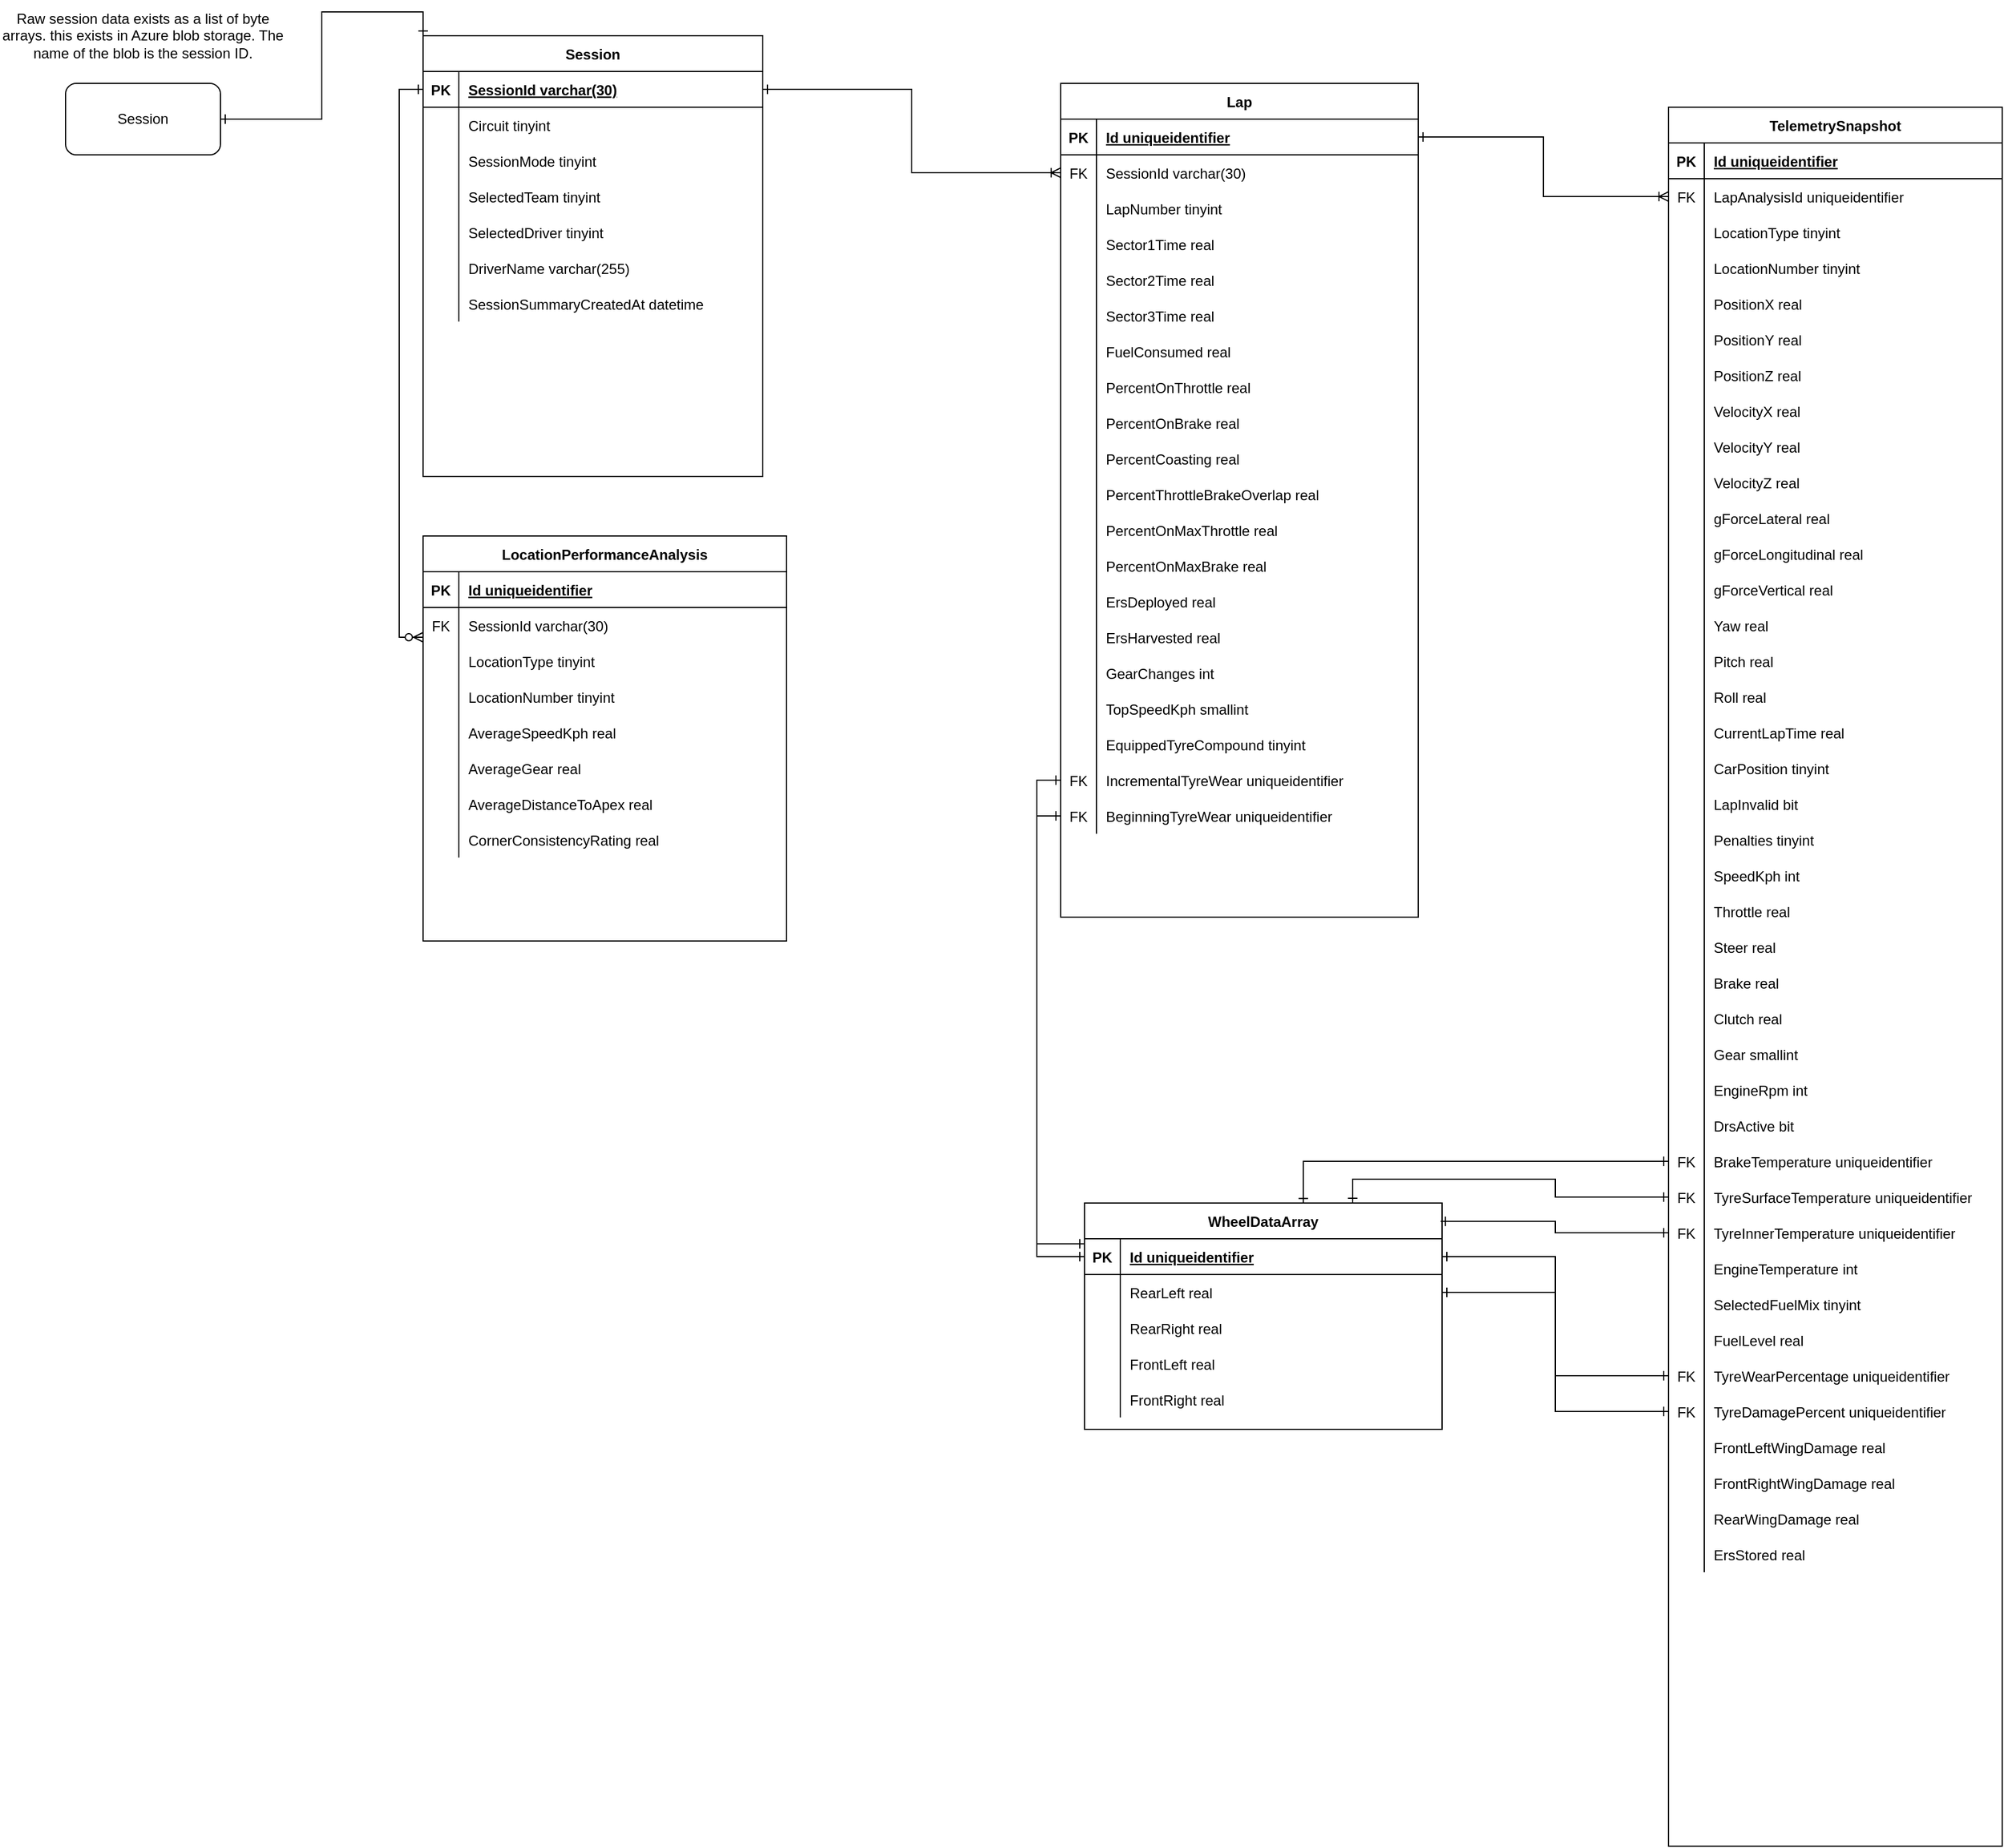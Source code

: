<mxfile version="13.10.0" type="device" pages="2"><diagram id="buoyP0gsVITeTN4vqzBC" name="Sessions"><mxGraphModel dx="1002" dy="715" grid="1" gridSize="10" guides="1" tooltips="1" connect="1" arrows="1" fold="1" page="1" pageScale="1" pageWidth="850" pageHeight="1100" math="0" shadow="0"><root><mxCell id="BQ_pMhs0ZWPgLJM9TumG-0"/><mxCell id="BQ_pMhs0ZWPgLJM9TumG-1" parent="BQ_pMhs0ZWPgLJM9TumG-0"/><mxCell id="f0rBF0K_N1GmcK3lXXX8-0" value="TelemetrySnapshot" style="shape=table;startSize=30;container=1;collapsible=1;childLayout=tableLayout;fixedRows=1;rowLines=0;fontStyle=1;align=center;resizeLast=1;" parent="BQ_pMhs0ZWPgLJM9TumG-1" vertex="1"><mxGeometry x="1470" y="280" width="280" height="1460.0" as="geometry"/></mxCell><mxCell id="f0rBF0K_N1GmcK3lXXX8-1" value="" style="shape=partialRectangle;collapsible=0;dropTarget=0;pointerEvents=0;fillColor=none;top=0;left=0;bottom=1;right=0;points=[[0,0.5],[1,0.5]];portConstraint=eastwest;" parent="f0rBF0K_N1GmcK3lXXX8-0" vertex="1"><mxGeometry y="30" width="280" height="30" as="geometry"/></mxCell><mxCell id="f0rBF0K_N1GmcK3lXXX8-2" value="PK" style="shape=partialRectangle;connectable=0;fillColor=none;top=0;left=0;bottom=0;right=0;fontStyle=1;overflow=hidden;" parent="f0rBF0K_N1GmcK3lXXX8-1" vertex="1"><mxGeometry width="30" height="30" as="geometry"/></mxCell><mxCell id="f0rBF0K_N1GmcK3lXXX8-3" value="Id uniqueidentifier" style="shape=partialRectangle;connectable=0;fillColor=none;top=0;left=0;bottom=0;right=0;align=left;spacingLeft=6;fontStyle=5;overflow=hidden;" parent="f0rBF0K_N1GmcK3lXXX8-1" vertex="1"><mxGeometry x="30" width="250" height="30" as="geometry"/></mxCell><mxCell id="f0rBF0K_N1GmcK3lXXX8-4" value="" style="shape=partialRectangle;collapsible=0;dropTarget=0;pointerEvents=0;fillColor=none;top=0;left=0;bottom=0;right=0;points=[[0,0.5],[1,0.5]];portConstraint=eastwest;" parent="f0rBF0K_N1GmcK3lXXX8-0" vertex="1"><mxGeometry y="60" width="280" height="30" as="geometry"/></mxCell><mxCell id="f0rBF0K_N1GmcK3lXXX8-5" value="FK" style="shape=partialRectangle;connectable=0;fillColor=none;top=0;left=0;bottom=0;right=0;editable=1;overflow=hidden;" parent="f0rBF0K_N1GmcK3lXXX8-4" vertex="1"><mxGeometry width="30" height="30" as="geometry"/></mxCell><mxCell id="f0rBF0K_N1GmcK3lXXX8-6" value="LapAnalysisId uniqueidentifier" style="shape=partialRectangle;connectable=0;fillColor=none;top=0;left=0;bottom=0;right=0;align=left;spacingLeft=6;overflow=hidden;" parent="f0rBF0K_N1GmcK3lXXX8-4" vertex="1"><mxGeometry x="30" width="250" height="30" as="geometry"/></mxCell><mxCell id="GZp-X9oexQbQ6G--k2Yc-33" style="shape=partialRectangle;collapsible=0;dropTarget=0;pointerEvents=0;fillColor=none;top=0;left=0;bottom=0;right=0;points=[[0,0.5],[1,0.5]];portConstraint=eastwest;" parent="f0rBF0K_N1GmcK3lXXX8-0" vertex="1"><mxGeometry y="90" width="280" height="30" as="geometry"/></mxCell><mxCell id="GZp-X9oexQbQ6G--k2Yc-34" style="shape=partialRectangle;connectable=0;fillColor=none;top=0;left=0;bottom=0;right=0;editable=1;overflow=hidden;" parent="GZp-X9oexQbQ6G--k2Yc-33" vertex="1"><mxGeometry width="30" height="30" as="geometry"/></mxCell><mxCell id="GZp-X9oexQbQ6G--k2Yc-35" value="LocationType tinyint" style="shape=partialRectangle;connectable=0;fillColor=none;top=0;left=0;bottom=0;right=0;align=left;spacingLeft=6;overflow=hidden;" parent="GZp-X9oexQbQ6G--k2Yc-33" vertex="1"><mxGeometry x="30" width="250" height="30" as="geometry"/></mxCell><mxCell id="f0rBF0K_N1GmcK3lXXX8-7" value="" style="shape=partialRectangle;collapsible=0;dropTarget=0;pointerEvents=0;fillColor=none;top=0;left=0;bottom=0;right=0;points=[[0,0.5],[1,0.5]];portConstraint=eastwest;" parent="f0rBF0K_N1GmcK3lXXX8-0" vertex="1"><mxGeometry y="120" width="280" height="30" as="geometry"/></mxCell><mxCell id="f0rBF0K_N1GmcK3lXXX8-8" value="" style="shape=partialRectangle;connectable=0;fillColor=none;top=0;left=0;bottom=0;right=0;editable=1;overflow=hidden;" parent="f0rBF0K_N1GmcK3lXXX8-7" vertex="1"><mxGeometry width="30" height="30" as="geometry"/></mxCell><mxCell id="f0rBF0K_N1GmcK3lXXX8-9" value="LocationNumber tinyint" style="shape=partialRectangle;connectable=0;fillColor=none;top=0;left=0;bottom=0;right=0;align=left;spacingLeft=6;overflow=hidden;" parent="f0rBF0K_N1GmcK3lXXX8-7" vertex="1"><mxGeometry x="30" width="250" height="30" as="geometry"/></mxCell><mxCell id="f0rBF0K_N1GmcK3lXXX8-10" value="" style="shape=partialRectangle;collapsible=0;dropTarget=0;pointerEvents=0;fillColor=none;top=0;left=0;bottom=0;right=0;points=[[0,0.5],[1,0.5]];portConstraint=eastwest;" parent="f0rBF0K_N1GmcK3lXXX8-0" vertex="1"><mxGeometry y="150" width="280" height="30" as="geometry"/></mxCell><mxCell id="f0rBF0K_N1GmcK3lXXX8-11" value="" style="shape=partialRectangle;connectable=0;fillColor=none;top=0;left=0;bottom=0;right=0;editable=1;overflow=hidden;" parent="f0rBF0K_N1GmcK3lXXX8-10" vertex="1"><mxGeometry width="30" height="30" as="geometry"/></mxCell><mxCell id="f0rBF0K_N1GmcK3lXXX8-12" value="PositionX real" style="shape=partialRectangle;connectable=0;fillColor=none;top=0;left=0;bottom=0;right=0;align=left;spacingLeft=6;overflow=hidden;" parent="f0rBF0K_N1GmcK3lXXX8-10" vertex="1"><mxGeometry x="30" width="250" height="30" as="geometry"/></mxCell><mxCell id="f0rBF0K_N1GmcK3lXXX8-13" value="" style="shape=partialRectangle;collapsible=0;dropTarget=0;pointerEvents=0;fillColor=none;top=0;left=0;bottom=0;right=0;points=[[0,0.5],[1,0.5]];portConstraint=eastwest;" parent="f0rBF0K_N1GmcK3lXXX8-0" vertex="1"><mxGeometry y="180" width="280" height="30" as="geometry"/></mxCell><mxCell id="f0rBF0K_N1GmcK3lXXX8-14" value="" style="shape=partialRectangle;connectable=0;fillColor=none;top=0;left=0;bottom=0;right=0;editable=1;overflow=hidden;" parent="f0rBF0K_N1GmcK3lXXX8-13" vertex="1"><mxGeometry width="30" height="30" as="geometry"/></mxCell><mxCell id="f0rBF0K_N1GmcK3lXXX8-15" value="PositionY real" style="shape=partialRectangle;connectable=0;fillColor=none;top=0;left=0;bottom=0;right=0;align=left;spacingLeft=6;overflow=hidden;" parent="f0rBF0K_N1GmcK3lXXX8-13" vertex="1"><mxGeometry x="30" width="250" height="30" as="geometry"/></mxCell><mxCell id="f0rBF0K_N1GmcK3lXXX8-16" value="" style="shape=partialRectangle;collapsible=0;dropTarget=0;pointerEvents=0;fillColor=none;top=0;left=0;bottom=0;right=0;points=[[0,0.5],[1,0.5]];portConstraint=eastwest;" parent="f0rBF0K_N1GmcK3lXXX8-0" vertex="1"><mxGeometry y="210" width="280" height="30" as="geometry"/></mxCell><mxCell id="f0rBF0K_N1GmcK3lXXX8-17" value="" style="shape=partialRectangle;connectable=0;fillColor=none;top=0;left=0;bottom=0;right=0;editable=1;overflow=hidden;" parent="f0rBF0K_N1GmcK3lXXX8-16" vertex="1"><mxGeometry width="30" height="30" as="geometry"/></mxCell><mxCell id="f0rBF0K_N1GmcK3lXXX8-18" value="PositionZ real" style="shape=partialRectangle;connectable=0;fillColor=none;top=0;left=0;bottom=0;right=0;align=left;spacingLeft=6;overflow=hidden;" parent="f0rBF0K_N1GmcK3lXXX8-16" vertex="1"><mxGeometry x="30" width="250" height="30" as="geometry"/></mxCell><mxCell id="f0rBF0K_N1GmcK3lXXX8-19" value="" style="shape=partialRectangle;collapsible=0;dropTarget=0;pointerEvents=0;fillColor=none;top=0;left=0;bottom=0;right=0;points=[[0,0.5],[1,0.5]];portConstraint=eastwest;" parent="f0rBF0K_N1GmcK3lXXX8-0" vertex="1"><mxGeometry y="240" width="280" height="30" as="geometry"/></mxCell><mxCell id="f0rBF0K_N1GmcK3lXXX8-20" value="" style="shape=partialRectangle;connectable=0;fillColor=none;top=0;left=0;bottom=0;right=0;editable=1;overflow=hidden;" parent="f0rBF0K_N1GmcK3lXXX8-19" vertex="1"><mxGeometry width="30" height="30" as="geometry"/></mxCell><mxCell id="f0rBF0K_N1GmcK3lXXX8-21" value="VelocityX real" style="shape=partialRectangle;connectable=0;fillColor=none;top=0;left=0;bottom=0;right=0;align=left;spacingLeft=6;overflow=hidden;" parent="f0rBF0K_N1GmcK3lXXX8-19" vertex="1"><mxGeometry x="30" width="250" height="30" as="geometry"/></mxCell><mxCell id="GZp-X9oexQbQ6G--k2Yc-0" style="shape=partialRectangle;collapsible=0;dropTarget=0;pointerEvents=0;fillColor=none;top=0;left=0;bottom=0;right=0;points=[[0,0.5],[1,0.5]];portConstraint=eastwest;" parent="f0rBF0K_N1GmcK3lXXX8-0" vertex="1"><mxGeometry y="270" width="280" height="30" as="geometry"/></mxCell><mxCell id="GZp-X9oexQbQ6G--k2Yc-1" style="shape=partialRectangle;connectable=0;fillColor=none;top=0;left=0;bottom=0;right=0;editable=1;overflow=hidden;" parent="GZp-X9oexQbQ6G--k2Yc-0" vertex="1"><mxGeometry width="30" height="30" as="geometry"/></mxCell><mxCell id="GZp-X9oexQbQ6G--k2Yc-2" value="VelocityY real" style="shape=partialRectangle;connectable=0;fillColor=none;top=0;left=0;bottom=0;right=0;align=left;spacingLeft=6;overflow=hidden;" parent="GZp-X9oexQbQ6G--k2Yc-0" vertex="1"><mxGeometry x="30" width="250" height="30" as="geometry"/></mxCell><mxCell id="GZp-X9oexQbQ6G--k2Yc-6" style="shape=partialRectangle;collapsible=0;dropTarget=0;pointerEvents=0;fillColor=none;top=0;left=0;bottom=0;right=0;points=[[0,0.5],[1,0.5]];portConstraint=eastwest;" parent="f0rBF0K_N1GmcK3lXXX8-0" vertex="1"><mxGeometry y="300" width="280" height="30" as="geometry"/></mxCell><mxCell id="GZp-X9oexQbQ6G--k2Yc-7" style="shape=partialRectangle;connectable=0;fillColor=none;top=0;left=0;bottom=0;right=0;editable=1;overflow=hidden;" parent="GZp-X9oexQbQ6G--k2Yc-6" vertex="1"><mxGeometry width="30" height="30" as="geometry"/></mxCell><mxCell id="GZp-X9oexQbQ6G--k2Yc-8" value="VelocityZ real" style="shape=partialRectangle;connectable=0;fillColor=none;top=0;left=0;bottom=0;right=0;align=left;spacingLeft=6;overflow=hidden;" parent="GZp-X9oexQbQ6G--k2Yc-6" vertex="1"><mxGeometry x="30" width="250" height="30" as="geometry"/></mxCell><mxCell id="f0rBF0K_N1GmcK3lXXX8-42" value="" style="shape=partialRectangle;collapsible=0;dropTarget=0;pointerEvents=0;fillColor=none;top=0;left=0;bottom=0;right=0;points=[[0,0.5],[1,0.5]];portConstraint=eastwest;" parent="f0rBF0K_N1GmcK3lXXX8-0" vertex="1"><mxGeometry y="330" width="280" height="30" as="geometry"/></mxCell><mxCell id="f0rBF0K_N1GmcK3lXXX8-43" value="" style="shape=partialRectangle;connectable=0;fillColor=none;top=0;left=0;bottom=0;right=0;editable=1;overflow=hidden;" parent="f0rBF0K_N1GmcK3lXXX8-42" vertex="1"><mxGeometry width="30" height="30" as="geometry"/></mxCell><mxCell id="f0rBF0K_N1GmcK3lXXX8-44" value="gForceLateral real" style="shape=partialRectangle;connectable=0;fillColor=none;top=0;left=0;bottom=0;right=0;align=left;spacingLeft=6;overflow=hidden;" parent="f0rBF0K_N1GmcK3lXXX8-42" vertex="1"><mxGeometry x="30" width="250" height="30" as="geometry"/></mxCell><mxCell id="f0rBF0K_N1GmcK3lXXX8-45" value="" style="shape=partialRectangle;collapsible=0;dropTarget=0;pointerEvents=0;fillColor=none;top=0;left=0;bottom=0;right=0;points=[[0,0.5],[1,0.5]];portConstraint=eastwest;" parent="f0rBF0K_N1GmcK3lXXX8-0" vertex="1"><mxGeometry y="360" width="280" height="30" as="geometry"/></mxCell><mxCell id="f0rBF0K_N1GmcK3lXXX8-46" value="" style="shape=partialRectangle;connectable=0;fillColor=none;top=0;left=0;bottom=0;right=0;editable=1;overflow=hidden;" parent="f0rBF0K_N1GmcK3lXXX8-45" vertex="1"><mxGeometry width="30" height="30" as="geometry"/></mxCell><mxCell id="f0rBF0K_N1GmcK3lXXX8-47" value="gForceLongitudinal real" style="shape=partialRectangle;connectable=0;fillColor=none;top=0;left=0;bottom=0;right=0;align=left;spacingLeft=6;overflow=hidden;" parent="f0rBF0K_N1GmcK3lXXX8-45" vertex="1"><mxGeometry x="30" width="250" height="30" as="geometry"/></mxCell><mxCell id="f0rBF0K_N1GmcK3lXXX8-48" value="" style="shape=partialRectangle;collapsible=0;dropTarget=0;pointerEvents=0;fillColor=none;top=0;left=0;bottom=0;right=0;points=[[0,0.5],[1,0.5]];portConstraint=eastwest;" parent="f0rBF0K_N1GmcK3lXXX8-0" vertex="1"><mxGeometry y="390" width="280" height="30" as="geometry"/></mxCell><mxCell id="f0rBF0K_N1GmcK3lXXX8-49" value="" style="shape=partialRectangle;connectable=0;fillColor=none;top=0;left=0;bottom=0;right=0;editable=1;overflow=hidden;" parent="f0rBF0K_N1GmcK3lXXX8-48" vertex="1"><mxGeometry width="30" height="30" as="geometry"/></mxCell><mxCell id="f0rBF0K_N1GmcK3lXXX8-50" value="gForceVertical real" style="shape=partialRectangle;connectable=0;fillColor=none;top=0;left=0;bottom=0;right=0;align=left;spacingLeft=6;overflow=hidden;" parent="f0rBF0K_N1GmcK3lXXX8-48" vertex="1"><mxGeometry x="30" width="250" height="30" as="geometry"/></mxCell><mxCell id="f0rBF0K_N1GmcK3lXXX8-51" value="" style="shape=partialRectangle;collapsible=0;dropTarget=0;pointerEvents=0;fillColor=none;top=0;left=0;bottom=0;right=0;points=[[0,0.5],[1,0.5]];portConstraint=eastwest;" parent="f0rBF0K_N1GmcK3lXXX8-0" vertex="1"><mxGeometry y="420" width="280" height="30" as="geometry"/></mxCell><mxCell id="f0rBF0K_N1GmcK3lXXX8-52" value="" style="shape=partialRectangle;connectable=0;fillColor=none;top=0;left=0;bottom=0;right=0;editable=1;overflow=hidden;" parent="f0rBF0K_N1GmcK3lXXX8-51" vertex="1"><mxGeometry width="30" height="30" as="geometry"/></mxCell><mxCell id="f0rBF0K_N1GmcK3lXXX8-53" value="Yaw real" style="shape=partialRectangle;connectable=0;fillColor=none;top=0;left=0;bottom=0;right=0;align=left;spacingLeft=6;overflow=hidden;" parent="f0rBF0K_N1GmcK3lXXX8-51" vertex="1"><mxGeometry x="30" width="250" height="30" as="geometry"/></mxCell><mxCell id="f0rBF0K_N1GmcK3lXXX8-54" value="" style="shape=partialRectangle;collapsible=0;dropTarget=0;pointerEvents=0;fillColor=none;top=0;left=0;bottom=0;right=0;points=[[0,0.5],[1,0.5]];portConstraint=eastwest;" parent="f0rBF0K_N1GmcK3lXXX8-0" vertex="1"><mxGeometry y="450" width="280" height="30" as="geometry"/></mxCell><mxCell id="f0rBF0K_N1GmcK3lXXX8-55" value="" style="shape=partialRectangle;connectable=0;fillColor=none;top=0;left=0;bottom=0;right=0;editable=1;overflow=hidden;" parent="f0rBF0K_N1GmcK3lXXX8-54" vertex="1"><mxGeometry width="30" height="30" as="geometry"/></mxCell><mxCell id="f0rBF0K_N1GmcK3lXXX8-56" value="Pitch real" style="shape=partialRectangle;connectable=0;fillColor=none;top=0;left=0;bottom=0;right=0;align=left;spacingLeft=6;overflow=hidden;" parent="f0rBF0K_N1GmcK3lXXX8-54" vertex="1"><mxGeometry x="30" width="250" height="30" as="geometry"/></mxCell><mxCell id="f0rBF0K_N1GmcK3lXXX8-57" value="" style="shape=partialRectangle;collapsible=0;dropTarget=0;pointerEvents=0;fillColor=none;top=0;left=0;bottom=0;right=0;points=[[0,0.5],[1,0.5]];portConstraint=eastwest;" parent="f0rBF0K_N1GmcK3lXXX8-0" vertex="1"><mxGeometry y="480" width="280" height="30" as="geometry"/></mxCell><mxCell id="f0rBF0K_N1GmcK3lXXX8-58" value="" style="shape=partialRectangle;connectable=0;fillColor=none;top=0;left=0;bottom=0;right=0;editable=1;overflow=hidden;" parent="f0rBF0K_N1GmcK3lXXX8-57" vertex="1"><mxGeometry width="30" height="30" as="geometry"/></mxCell><mxCell id="f0rBF0K_N1GmcK3lXXX8-59" value="Roll real" style="shape=partialRectangle;connectable=0;fillColor=none;top=0;left=0;bottom=0;right=0;align=left;spacingLeft=6;overflow=hidden;" parent="f0rBF0K_N1GmcK3lXXX8-57" vertex="1"><mxGeometry x="30" width="250" height="30" as="geometry"/></mxCell><mxCell id="f0rBF0K_N1GmcK3lXXX8-63" value="" style="shape=partialRectangle;collapsible=0;dropTarget=0;pointerEvents=0;fillColor=none;top=0;left=0;bottom=0;right=0;points=[[0,0.5],[1,0.5]];portConstraint=eastwest;" parent="f0rBF0K_N1GmcK3lXXX8-0" vertex="1"><mxGeometry y="510" width="280" height="30" as="geometry"/></mxCell><mxCell id="f0rBF0K_N1GmcK3lXXX8-64" value="" style="shape=partialRectangle;connectable=0;fillColor=none;top=0;left=0;bottom=0;right=0;editable=1;overflow=hidden;" parent="f0rBF0K_N1GmcK3lXXX8-63" vertex="1"><mxGeometry width="30" height="30" as="geometry"/></mxCell><mxCell id="f0rBF0K_N1GmcK3lXXX8-65" value="CurrentLapTime real" style="shape=partialRectangle;connectable=0;fillColor=none;top=0;left=0;bottom=0;right=0;align=left;spacingLeft=6;overflow=hidden;" parent="f0rBF0K_N1GmcK3lXXX8-63" vertex="1"><mxGeometry x="30" width="250" height="30" as="geometry"/></mxCell><mxCell id="f0rBF0K_N1GmcK3lXXX8-114" value="" style="shape=partialRectangle;collapsible=0;dropTarget=0;pointerEvents=0;fillColor=none;top=0;left=0;bottom=0;right=0;points=[[0,0.5],[1,0.5]];portConstraint=eastwest;" parent="f0rBF0K_N1GmcK3lXXX8-0" vertex="1"><mxGeometry y="540" width="280" height="30" as="geometry"/></mxCell><mxCell id="f0rBF0K_N1GmcK3lXXX8-115" value="" style="shape=partialRectangle;connectable=0;fillColor=none;top=0;left=0;bottom=0;right=0;editable=1;overflow=hidden;" parent="f0rBF0K_N1GmcK3lXXX8-114" vertex="1"><mxGeometry width="30" height="30" as="geometry"/></mxCell><mxCell id="f0rBF0K_N1GmcK3lXXX8-116" value="CarPosition tinyint" style="shape=partialRectangle;connectable=0;fillColor=none;top=0;left=0;bottom=0;right=0;align=left;spacingLeft=6;overflow=hidden;" parent="f0rBF0K_N1GmcK3lXXX8-114" vertex="1"><mxGeometry x="30" width="250" height="30" as="geometry"/></mxCell><mxCell id="f0rBF0K_N1GmcK3lXXX8-126" value="" style="shape=partialRectangle;collapsible=0;dropTarget=0;pointerEvents=0;fillColor=none;top=0;left=0;bottom=0;right=0;points=[[0,0.5],[1,0.5]];portConstraint=eastwest;" parent="f0rBF0K_N1GmcK3lXXX8-0" vertex="1"><mxGeometry y="570" width="280" height="30" as="geometry"/></mxCell><mxCell id="f0rBF0K_N1GmcK3lXXX8-127" value="" style="shape=partialRectangle;connectable=0;fillColor=none;top=0;left=0;bottom=0;right=0;editable=1;overflow=hidden;" parent="f0rBF0K_N1GmcK3lXXX8-126" vertex="1"><mxGeometry width="30" height="30" as="geometry"/></mxCell><mxCell id="f0rBF0K_N1GmcK3lXXX8-128" value="LapInvalid bit" style="shape=partialRectangle;connectable=0;fillColor=none;top=0;left=0;bottom=0;right=0;align=left;spacingLeft=6;overflow=hidden;" parent="f0rBF0K_N1GmcK3lXXX8-126" vertex="1"><mxGeometry x="30" width="250" height="30" as="geometry"/></mxCell><mxCell id="f0rBF0K_N1GmcK3lXXX8-129" value="" style="shape=partialRectangle;collapsible=0;dropTarget=0;pointerEvents=0;fillColor=none;top=0;left=0;bottom=0;right=0;points=[[0,0.5],[1,0.5]];portConstraint=eastwest;" parent="f0rBF0K_N1GmcK3lXXX8-0" vertex="1"><mxGeometry y="600" width="280" height="30" as="geometry"/></mxCell><mxCell id="f0rBF0K_N1GmcK3lXXX8-130" value="" style="shape=partialRectangle;connectable=0;fillColor=none;top=0;left=0;bottom=0;right=0;editable=1;overflow=hidden;" parent="f0rBF0K_N1GmcK3lXXX8-129" vertex="1"><mxGeometry width="30" height="30" as="geometry"/></mxCell><mxCell id="f0rBF0K_N1GmcK3lXXX8-131" value="Penalties tinyint" style="shape=partialRectangle;connectable=0;fillColor=none;top=0;left=0;bottom=0;right=0;align=left;spacingLeft=6;overflow=hidden;" parent="f0rBF0K_N1GmcK3lXXX8-129" vertex="1"><mxGeometry x="30" width="250" height="30" as="geometry"/></mxCell><mxCell id="f0rBF0K_N1GmcK3lXXX8-132" value="" style="shape=partialRectangle;collapsible=0;dropTarget=0;pointerEvents=0;fillColor=none;top=0;left=0;bottom=0;right=0;points=[[0,0.5],[1,0.5]];portConstraint=eastwest;" parent="f0rBF0K_N1GmcK3lXXX8-0" vertex="1"><mxGeometry y="630" width="280" height="30" as="geometry"/></mxCell><mxCell id="f0rBF0K_N1GmcK3lXXX8-133" value="" style="shape=partialRectangle;connectable=0;fillColor=none;top=0;left=0;bottom=0;right=0;editable=1;overflow=hidden;" parent="f0rBF0K_N1GmcK3lXXX8-132" vertex="1"><mxGeometry width="30" height="30" as="geometry"/></mxCell><mxCell id="f0rBF0K_N1GmcK3lXXX8-134" value="SpeedKph int" style="shape=partialRectangle;connectable=0;fillColor=none;top=0;left=0;bottom=0;right=0;align=left;spacingLeft=6;overflow=hidden;" parent="f0rBF0K_N1GmcK3lXXX8-132" vertex="1"><mxGeometry x="30" width="250" height="30" as="geometry"/></mxCell><mxCell id="GZp-X9oexQbQ6G--k2Yc-9" value="" style="shape=partialRectangle;collapsible=0;dropTarget=0;pointerEvents=0;fillColor=none;top=0;left=0;bottom=0;right=0;points=[[0,0.5],[1,0.5]];portConstraint=eastwest;" parent="f0rBF0K_N1GmcK3lXXX8-0" vertex="1"><mxGeometry y="660" width="280" height="30" as="geometry"/></mxCell><mxCell id="GZp-X9oexQbQ6G--k2Yc-10" value="" style="shape=partialRectangle;connectable=0;fillColor=none;top=0;left=0;bottom=0;right=0;editable=1;overflow=hidden;" parent="GZp-X9oexQbQ6G--k2Yc-9" vertex="1"><mxGeometry width="30" height="30" as="geometry"/></mxCell><mxCell id="GZp-X9oexQbQ6G--k2Yc-11" value="Throttle real" style="shape=partialRectangle;connectable=0;fillColor=none;top=0;left=0;bottom=0;right=0;align=left;spacingLeft=6;overflow=hidden;" parent="GZp-X9oexQbQ6G--k2Yc-9" vertex="1"><mxGeometry x="30" width="250" height="30" as="geometry"/></mxCell><mxCell id="GZp-X9oexQbQ6G--k2Yc-12" value="" style="shape=partialRectangle;collapsible=0;dropTarget=0;pointerEvents=0;fillColor=none;top=0;left=0;bottom=0;right=0;points=[[0,0.5],[1,0.5]];portConstraint=eastwest;" parent="f0rBF0K_N1GmcK3lXXX8-0" vertex="1"><mxGeometry y="690" width="280" height="30" as="geometry"/></mxCell><mxCell id="GZp-X9oexQbQ6G--k2Yc-13" value="" style="shape=partialRectangle;connectable=0;fillColor=none;top=0;left=0;bottom=0;right=0;editable=1;overflow=hidden;" parent="GZp-X9oexQbQ6G--k2Yc-12" vertex="1"><mxGeometry width="30" height="30" as="geometry"/></mxCell><mxCell id="GZp-X9oexQbQ6G--k2Yc-14" value="Steer real" style="shape=partialRectangle;connectable=0;fillColor=none;top=0;left=0;bottom=0;right=0;align=left;spacingLeft=6;overflow=hidden;" parent="GZp-X9oexQbQ6G--k2Yc-12" vertex="1"><mxGeometry x="30" width="250" height="30" as="geometry"/></mxCell><mxCell id="GZp-X9oexQbQ6G--k2Yc-15" value="" style="shape=partialRectangle;collapsible=0;dropTarget=0;pointerEvents=0;fillColor=none;top=0;left=0;bottom=0;right=0;points=[[0,0.5],[1,0.5]];portConstraint=eastwest;" parent="f0rBF0K_N1GmcK3lXXX8-0" vertex="1"><mxGeometry y="720" width="280" height="30" as="geometry"/></mxCell><mxCell id="GZp-X9oexQbQ6G--k2Yc-16" value="" style="shape=partialRectangle;connectable=0;fillColor=none;top=0;left=0;bottom=0;right=0;editable=1;overflow=hidden;" parent="GZp-X9oexQbQ6G--k2Yc-15" vertex="1"><mxGeometry width="30" height="30" as="geometry"/></mxCell><mxCell id="GZp-X9oexQbQ6G--k2Yc-17" value="Brake real" style="shape=partialRectangle;connectable=0;fillColor=none;top=0;left=0;bottom=0;right=0;align=left;spacingLeft=6;overflow=hidden;" parent="GZp-X9oexQbQ6G--k2Yc-15" vertex="1"><mxGeometry x="30" width="250" height="30" as="geometry"/></mxCell><mxCell id="GZp-X9oexQbQ6G--k2Yc-18" value="" style="shape=partialRectangle;collapsible=0;dropTarget=0;pointerEvents=0;fillColor=none;top=0;left=0;bottom=0;right=0;points=[[0,0.5],[1,0.5]];portConstraint=eastwest;" parent="f0rBF0K_N1GmcK3lXXX8-0" vertex="1"><mxGeometry y="750" width="280" height="30" as="geometry"/></mxCell><mxCell id="GZp-X9oexQbQ6G--k2Yc-19" value="" style="shape=partialRectangle;connectable=0;fillColor=none;top=0;left=0;bottom=0;right=0;editable=1;overflow=hidden;" parent="GZp-X9oexQbQ6G--k2Yc-18" vertex="1"><mxGeometry width="30" height="30" as="geometry"/></mxCell><mxCell id="GZp-X9oexQbQ6G--k2Yc-20" value="Clutch real" style="shape=partialRectangle;connectable=0;fillColor=none;top=0;left=0;bottom=0;right=0;align=left;spacingLeft=6;overflow=hidden;" parent="GZp-X9oexQbQ6G--k2Yc-18" vertex="1"><mxGeometry x="30" width="250" height="30" as="geometry"/></mxCell><mxCell id="GZp-X9oexQbQ6G--k2Yc-21" value="" style="shape=partialRectangle;collapsible=0;dropTarget=0;pointerEvents=0;fillColor=none;top=0;left=0;bottom=0;right=0;points=[[0,0.5],[1,0.5]];portConstraint=eastwest;" parent="f0rBF0K_N1GmcK3lXXX8-0" vertex="1"><mxGeometry y="780" width="280" height="30" as="geometry"/></mxCell><mxCell id="GZp-X9oexQbQ6G--k2Yc-22" value="" style="shape=partialRectangle;connectable=0;fillColor=none;top=0;left=0;bottom=0;right=0;editable=1;overflow=hidden;" parent="GZp-X9oexQbQ6G--k2Yc-21" vertex="1"><mxGeometry width="30" height="30" as="geometry"/></mxCell><mxCell id="GZp-X9oexQbQ6G--k2Yc-23" value="Gear smallint" style="shape=partialRectangle;connectable=0;fillColor=none;top=0;left=0;bottom=0;right=0;align=left;spacingLeft=6;overflow=hidden;" parent="GZp-X9oexQbQ6G--k2Yc-21" vertex="1"><mxGeometry x="30" width="250" height="30" as="geometry"/></mxCell><mxCell id="GZp-X9oexQbQ6G--k2Yc-24" value="" style="shape=partialRectangle;collapsible=0;dropTarget=0;pointerEvents=0;fillColor=none;top=0;left=0;bottom=0;right=0;points=[[0,0.5],[1,0.5]];portConstraint=eastwest;" parent="f0rBF0K_N1GmcK3lXXX8-0" vertex="1"><mxGeometry y="810" width="280" height="30" as="geometry"/></mxCell><mxCell id="GZp-X9oexQbQ6G--k2Yc-25" value="" style="shape=partialRectangle;connectable=0;fillColor=none;top=0;left=0;bottom=0;right=0;editable=1;overflow=hidden;" parent="GZp-X9oexQbQ6G--k2Yc-24" vertex="1"><mxGeometry width="30" height="30" as="geometry"/></mxCell><mxCell id="GZp-X9oexQbQ6G--k2Yc-26" value="EngineRpm int" style="shape=partialRectangle;connectable=0;fillColor=none;top=0;left=0;bottom=0;right=0;align=left;spacingLeft=6;overflow=hidden;" parent="GZp-X9oexQbQ6G--k2Yc-24" vertex="1"><mxGeometry x="30" width="250" height="30" as="geometry"/></mxCell><mxCell id="GZp-X9oexQbQ6G--k2Yc-27" value="" style="shape=partialRectangle;collapsible=0;dropTarget=0;pointerEvents=0;fillColor=none;top=0;left=0;bottom=0;right=0;points=[[0,0.5],[1,0.5]];portConstraint=eastwest;" parent="f0rBF0K_N1GmcK3lXXX8-0" vertex="1"><mxGeometry y="840" width="280" height="30" as="geometry"/></mxCell><mxCell id="GZp-X9oexQbQ6G--k2Yc-28" value="" style="shape=partialRectangle;connectable=0;fillColor=none;top=0;left=0;bottom=0;right=0;editable=1;overflow=hidden;" parent="GZp-X9oexQbQ6G--k2Yc-27" vertex="1"><mxGeometry width="30" height="30" as="geometry"/></mxCell><mxCell id="GZp-X9oexQbQ6G--k2Yc-29" value="DrsActive bit" style="shape=partialRectangle;connectable=0;fillColor=none;top=0;left=0;bottom=0;right=0;align=left;spacingLeft=6;overflow=hidden;" parent="GZp-X9oexQbQ6G--k2Yc-27" vertex="1"><mxGeometry x="30" width="250" height="30" as="geometry"/></mxCell><mxCell id="GZp-X9oexQbQ6G--k2Yc-30" value="" style="shape=partialRectangle;collapsible=0;dropTarget=0;pointerEvents=0;fillColor=none;top=0;left=0;bottom=0;right=0;points=[[0,0.5],[1,0.5]];portConstraint=eastwest;" parent="f0rBF0K_N1GmcK3lXXX8-0" vertex="1"><mxGeometry y="870" width="280" height="30" as="geometry"/></mxCell><mxCell id="GZp-X9oexQbQ6G--k2Yc-31" value="FK" style="shape=partialRectangle;connectable=0;fillColor=none;top=0;left=0;bottom=0;right=0;editable=1;overflow=hidden;" parent="GZp-X9oexQbQ6G--k2Yc-30" vertex="1"><mxGeometry width="30" height="30" as="geometry"/></mxCell><mxCell id="GZp-X9oexQbQ6G--k2Yc-32" value="BrakeTemperature uniqueidentifier" style="shape=partialRectangle;connectable=0;fillColor=none;top=0;left=0;bottom=0;right=0;align=left;spacingLeft=6;overflow=hidden;" parent="GZp-X9oexQbQ6G--k2Yc-30" vertex="1"><mxGeometry x="30" width="250" height="30" as="geometry"/></mxCell><mxCell id="GZp-X9oexQbQ6G--k2Yc-38" value="" style="shape=partialRectangle;collapsible=0;dropTarget=0;pointerEvents=0;fillColor=none;top=0;left=0;bottom=0;right=0;points=[[0,0.5],[1,0.5]];portConstraint=eastwest;" parent="f0rBF0K_N1GmcK3lXXX8-0" vertex="1"><mxGeometry y="900" width="280" height="30" as="geometry"/></mxCell><mxCell id="GZp-X9oexQbQ6G--k2Yc-39" value="FK" style="shape=partialRectangle;connectable=0;fillColor=none;top=0;left=0;bottom=0;right=0;editable=1;overflow=hidden;" parent="GZp-X9oexQbQ6G--k2Yc-38" vertex="1"><mxGeometry width="30" height="30" as="geometry"/></mxCell><mxCell id="GZp-X9oexQbQ6G--k2Yc-40" value="TyreSurfaceTemperature uniqueidentifier" style="shape=partialRectangle;connectable=0;fillColor=none;top=0;left=0;bottom=0;right=0;align=left;spacingLeft=6;overflow=hidden;" parent="GZp-X9oexQbQ6G--k2Yc-38" vertex="1"><mxGeometry x="30" width="250" height="30" as="geometry"/></mxCell><mxCell id="GZp-X9oexQbQ6G--k2Yc-44" value="" style="shape=partialRectangle;collapsible=0;dropTarget=0;pointerEvents=0;fillColor=none;top=0;left=0;bottom=0;right=0;points=[[0,0.5],[1,0.5]];portConstraint=eastwest;" parent="f0rBF0K_N1GmcK3lXXX8-0" vertex="1"><mxGeometry y="930" width="280" height="30" as="geometry"/></mxCell><mxCell id="GZp-X9oexQbQ6G--k2Yc-45" value="FK" style="shape=partialRectangle;connectable=0;fillColor=none;top=0;left=0;bottom=0;right=0;editable=1;overflow=hidden;" parent="GZp-X9oexQbQ6G--k2Yc-44" vertex="1"><mxGeometry width="30" height="30" as="geometry"/></mxCell><mxCell id="GZp-X9oexQbQ6G--k2Yc-46" value="TyreInnerTemperature uniqueidentifier" style="shape=partialRectangle;connectable=0;fillColor=none;top=0;left=0;bottom=0;right=0;align=left;spacingLeft=6;overflow=hidden;" parent="GZp-X9oexQbQ6G--k2Yc-44" vertex="1"><mxGeometry x="30" width="250" height="30" as="geometry"/></mxCell><mxCell id="GZp-X9oexQbQ6G--k2Yc-47" value="" style="shape=partialRectangle;collapsible=0;dropTarget=0;pointerEvents=0;fillColor=none;top=0;left=0;bottom=0;right=0;points=[[0,0.5],[1,0.5]];portConstraint=eastwest;" parent="f0rBF0K_N1GmcK3lXXX8-0" vertex="1"><mxGeometry y="960" width="280" height="30" as="geometry"/></mxCell><mxCell id="GZp-X9oexQbQ6G--k2Yc-48" value="" style="shape=partialRectangle;connectable=0;fillColor=none;top=0;left=0;bottom=0;right=0;editable=1;overflow=hidden;" parent="GZp-X9oexQbQ6G--k2Yc-47" vertex="1"><mxGeometry width="30" height="30" as="geometry"/></mxCell><mxCell id="GZp-X9oexQbQ6G--k2Yc-49" value="EngineTemperature int" style="shape=partialRectangle;connectable=0;fillColor=none;top=0;left=0;bottom=0;right=0;align=left;spacingLeft=6;overflow=hidden;" parent="GZp-X9oexQbQ6G--k2Yc-47" vertex="1"><mxGeometry x="30" width="250" height="30" as="geometry"/></mxCell><mxCell id="GZp-X9oexQbQ6G--k2Yc-50" value="" style="shape=partialRectangle;collapsible=0;dropTarget=0;pointerEvents=0;fillColor=none;top=0;left=0;bottom=0;right=0;points=[[0,0.5],[1,0.5]];portConstraint=eastwest;" parent="f0rBF0K_N1GmcK3lXXX8-0" vertex="1"><mxGeometry y="990" width="280" height="30" as="geometry"/></mxCell><mxCell id="GZp-X9oexQbQ6G--k2Yc-51" value="" style="shape=partialRectangle;connectable=0;fillColor=none;top=0;left=0;bottom=0;right=0;editable=1;overflow=hidden;" parent="GZp-X9oexQbQ6G--k2Yc-50" vertex="1"><mxGeometry width="30" height="30" as="geometry"/></mxCell><mxCell id="GZp-X9oexQbQ6G--k2Yc-52" value="SelectedFuelMix tinyint" style="shape=partialRectangle;connectable=0;fillColor=none;top=0;left=0;bottom=0;right=0;align=left;spacingLeft=6;overflow=hidden;" parent="GZp-X9oexQbQ6G--k2Yc-50" vertex="1"><mxGeometry x="30" width="250" height="30" as="geometry"/></mxCell><mxCell id="GZp-X9oexQbQ6G--k2Yc-53" value="" style="shape=partialRectangle;collapsible=0;dropTarget=0;pointerEvents=0;fillColor=none;top=0;left=0;bottom=0;right=0;points=[[0,0.5],[1,0.5]];portConstraint=eastwest;" parent="f0rBF0K_N1GmcK3lXXX8-0" vertex="1"><mxGeometry y="1020" width="280" height="30" as="geometry"/></mxCell><mxCell id="GZp-X9oexQbQ6G--k2Yc-54" value="" style="shape=partialRectangle;connectable=0;fillColor=none;top=0;left=0;bottom=0;right=0;editable=1;overflow=hidden;" parent="GZp-X9oexQbQ6G--k2Yc-53" vertex="1"><mxGeometry width="30" height="30" as="geometry"/></mxCell><mxCell id="GZp-X9oexQbQ6G--k2Yc-55" value="FuelLevel real" style="shape=partialRectangle;connectable=0;fillColor=none;top=0;left=0;bottom=0;right=0;align=left;spacingLeft=6;overflow=hidden;" parent="GZp-X9oexQbQ6G--k2Yc-53" vertex="1"><mxGeometry x="30" width="250" height="30" as="geometry"/></mxCell><mxCell id="GZp-X9oexQbQ6G--k2Yc-56" value="" style="shape=partialRectangle;collapsible=0;dropTarget=0;pointerEvents=0;fillColor=none;top=0;left=0;bottom=0;right=0;points=[[0,0.5],[1,0.5]];portConstraint=eastwest;" parent="f0rBF0K_N1GmcK3lXXX8-0" vertex="1"><mxGeometry y="1050" width="280" height="30" as="geometry"/></mxCell><mxCell id="GZp-X9oexQbQ6G--k2Yc-57" value="FK" style="shape=partialRectangle;connectable=0;fillColor=none;top=0;left=0;bottom=0;right=0;editable=1;overflow=hidden;" parent="GZp-X9oexQbQ6G--k2Yc-56" vertex="1"><mxGeometry width="30" height="30" as="geometry"/></mxCell><mxCell id="GZp-X9oexQbQ6G--k2Yc-58" value="TyreWearPercentage uniqueidentifier" style="shape=partialRectangle;connectable=0;fillColor=none;top=0;left=0;bottom=0;right=0;align=left;spacingLeft=6;overflow=hidden;" parent="GZp-X9oexQbQ6G--k2Yc-56" vertex="1"><mxGeometry x="30" width="250" height="30" as="geometry"/></mxCell><mxCell id="GZp-X9oexQbQ6G--k2Yc-59" value="" style="shape=partialRectangle;collapsible=0;dropTarget=0;pointerEvents=0;fillColor=none;top=0;left=0;bottom=0;right=0;points=[[0,0.5],[1,0.5]];portConstraint=eastwest;" parent="f0rBF0K_N1GmcK3lXXX8-0" vertex="1"><mxGeometry y="1080" width="280" height="30" as="geometry"/></mxCell><mxCell id="GZp-X9oexQbQ6G--k2Yc-60" value="FK" style="shape=partialRectangle;connectable=0;fillColor=none;top=0;left=0;bottom=0;right=0;editable=1;overflow=hidden;" parent="GZp-X9oexQbQ6G--k2Yc-59" vertex="1"><mxGeometry width="30" height="30" as="geometry"/></mxCell><mxCell id="GZp-X9oexQbQ6G--k2Yc-61" value="TyreDamagePercent uniqueidentifier" style="shape=partialRectangle;connectable=0;fillColor=none;top=0;left=0;bottom=0;right=0;align=left;spacingLeft=6;overflow=hidden;" parent="GZp-X9oexQbQ6G--k2Yc-59" vertex="1"><mxGeometry x="30" width="250" height="30" as="geometry"/></mxCell><mxCell id="GZp-X9oexQbQ6G--k2Yc-62" style="shape=partialRectangle;collapsible=0;dropTarget=0;pointerEvents=0;fillColor=none;top=0;left=0;bottom=0;right=0;points=[[0,0.5],[1,0.5]];portConstraint=eastwest;" parent="f0rBF0K_N1GmcK3lXXX8-0" vertex="1"><mxGeometry y="1110" width="280" height="30" as="geometry"/></mxCell><mxCell id="GZp-X9oexQbQ6G--k2Yc-63" value="" style="shape=partialRectangle;connectable=0;fillColor=none;top=0;left=0;bottom=0;right=0;editable=1;overflow=hidden;" parent="GZp-X9oexQbQ6G--k2Yc-62" vertex="1"><mxGeometry width="30" height="30" as="geometry"/></mxCell><mxCell id="GZp-X9oexQbQ6G--k2Yc-64" value="FrontLeftWingDamage real" style="shape=partialRectangle;connectable=0;fillColor=none;top=0;left=0;bottom=0;right=0;align=left;spacingLeft=6;overflow=hidden;" parent="GZp-X9oexQbQ6G--k2Yc-62" vertex="1"><mxGeometry x="30" width="250" height="30" as="geometry"/></mxCell><mxCell id="GZp-X9oexQbQ6G--k2Yc-65" style="shape=partialRectangle;collapsible=0;dropTarget=0;pointerEvents=0;fillColor=none;top=0;left=0;bottom=0;right=0;points=[[0,0.5],[1,0.5]];portConstraint=eastwest;" parent="f0rBF0K_N1GmcK3lXXX8-0" vertex="1"><mxGeometry y="1140" width="280" height="30" as="geometry"/></mxCell><mxCell id="GZp-X9oexQbQ6G--k2Yc-66" value="" style="shape=partialRectangle;connectable=0;fillColor=none;top=0;left=0;bottom=0;right=0;editable=1;overflow=hidden;" parent="GZp-X9oexQbQ6G--k2Yc-65" vertex="1"><mxGeometry width="30" height="30" as="geometry"/></mxCell><mxCell id="GZp-X9oexQbQ6G--k2Yc-67" value="FrontRightWingDamage real" style="shape=partialRectangle;connectable=0;fillColor=none;top=0;left=0;bottom=0;right=0;align=left;spacingLeft=6;overflow=hidden;" parent="GZp-X9oexQbQ6G--k2Yc-65" vertex="1"><mxGeometry x="30" width="250" height="30" as="geometry"/></mxCell><mxCell id="GZp-X9oexQbQ6G--k2Yc-68" style="shape=partialRectangle;collapsible=0;dropTarget=0;pointerEvents=0;fillColor=none;top=0;left=0;bottom=0;right=0;points=[[0,0.5],[1,0.5]];portConstraint=eastwest;" parent="f0rBF0K_N1GmcK3lXXX8-0" vertex="1"><mxGeometry y="1170" width="280" height="30" as="geometry"/></mxCell><mxCell id="GZp-X9oexQbQ6G--k2Yc-69" value="" style="shape=partialRectangle;connectable=0;fillColor=none;top=0;left=0;bottom=0;right=0;editable=1;overflow=hidden;" parent="GZp-X9oexQbQ6G--k2Yc-68" vertex="1"><mxGeometry width="30" height="30" as="geometry"/></mxCell><mxCell id="GZp-X9oexQbQ6G--k2Yc-70" value="RearWingDamage real" style="shape=partialRectangle;connectable=0;fillColor=none;top=0;left=0;bottom=0;right=0;align=left;spacingLeft=6;overflow=hidden;" parent="GZp-X9oexQbQ6G--k2Yc-68" vertex="1"><mxGeometry x="30" width="250" height="30" as="geometry"/></mxCell><mxCell id="GZp-X9oexQbQ6G--k2Yc-71" style="shape=partialRectangle;collapsible=0;dropTarget=0;pointerEvents=0;fillColor=none;top=0;left=0;bottom=0;right=0;points=[[0,0.5],[1,0.5]];portConstraint=eastwest;" parent="f0rBF0K_N1GmcK3lXXX8-0" vertex="1"><mxGeometry y="1200" width="280" height="30" as="geometry"/></mxCell><mxCell id="GZp-X9oexQbQ6G--k2Yc-72" value="" style="shape=partialRectangle;connectable=0;fillColor=none;top=0;left=0;bottom=0;right=0;editable=1;overflow=hidden;" parent="GZp-X9oexQbQ6G--k2Yc-71" vertex="1"><mxGeometry width="30" height="30" as="geometry"/></mxCell><mxCell id="GZp-X9oexQbQ6G--k2Yc-73" value="ErsStored real" style="shape=partialRectangle;connectable=0;fillColor=none;top=0;left=0;bottom=0;right=0;align=left;spacingLeft=6;overflow=hidden;" parent="GZp-X9oexQbQ6G--k2Yc-71" vertex="1"><mxGeometry x="30" width="250" height="30" as="geometry"/></mxCell><mxCell id="3j6RdjHjhmE9DzHL6u6S-25" style="edgeStyle=orthogonalEdgeStyle;rounded=0;orthogonalLoop=1;jettySize=auto;html=1;exitX=1;exitY=0.5;exitDx=0;exitDy=0;entryX=0;entryY=0;entryDx=0;entryDy=0;startArrow=ERone;startFill=0;endArrow=ERone;endFill=0;" parent="BQ_pMhs0ZWPgLJM9TumG-1" source="5EuGV8HPr7uUfFxZT5RF-0" target="EtXCSX4-MtF-87mJxdIP-0" edge="1"><mxGeometry relative="1" as="geometry"/></mxCell><mxCell id="5EuGV8HPr7uUfFxZT5RF-0" value="Session" style="rounded=1;whiteSpace=wrap;html=1;" parent="BQ_pMhs0ZWPgLJM9TumG-1" vertex="1"><mxGeometry x="125" y="260" width="130" height="60" as="geometry"/></mxCell><mxCell id="5EuGV8HPr7uUfFxZT5RF-1" value="Raw session data exists as a list of byte arrays. this exists in Azure blob storage. The name of the blob is the session ID." style="text;html=1;strokeColor=none;fillColor=none;align=center;verticalAlign=middle;whiteSpace=wrap;rounded=0;" parent="BQ_pMhs0ZWPgLJM9TumG-1" vertex="1"><mxGeometry x="70" y="190" width="240" height="60" as="geometry"/></mxCell><mxCell id="EtXCSX4-MtF-87mJxdIP-0" value="Session" style="shape=table;startSize=30;container=1;collapsible=1;childLayout=tableLayout;fixedRows=1;rowLines=0;fontStyle=1;align=center;resizeLast=1;" parent="BQ_pMhs0ZWPgLJM9TumG-1" vertex="1"><mxGeometry x="425" y="220" width="285" height="370" as="geometry"/></mxCell><mxCell id="EtXCSX4-MtF-87mJxdIP-1" value="" style="shape=partialRectangle;collapsible=0;dropTarget=0;pointerEvents=0;fillColor=none;top=0;left=0;bottom=1;right=0;points=[[0,0.5],[1,0.5]];portConstraint=eastwest;" parent="EtXCSX4-MtF-87mJxdIP-0" vertex="1"><mxGeometry y="30" width="285" height="30" as="geometry"/></mxCell><mxCell id="EtXCSX4-MtF-87mJxdIP-2" value="PK" style="shape=partialRectangle;connectable=0;fillColor=none;top=0;left=0;bottom=0;right=0;fontStyle=1;overflow=hidden;" parent="EtXCSX4-MtF-87mJxdIP-1" vertex="1"><mxGeometry width="30" height="30" as="geometry"/></mxCell><mxCell id="EtXCSX4-MtF-87mJxdIP-3" value="SessionId varchar(30)" style="shape=partialRectangle;connectable=0;fillColor=none;top=0;left=0;bottom=0;right=0;align=left;spacingLeft=6;fontStyle=5;overflow=hidden;" parent="EtXCSX4-MtF-87mJxdIP-1" vertex="1"><mxGeometry x="30" width="255" height="30" as="geometry"/></mxCell><mxCell id="EtXCSX4-MtF-87mJxdIP-4" value="" style="shape=partialRectangle;collapsible=0;dropTarget=0;pointerEvents=0;fillColor=none;top=0;left=0;bottom=0;right=0;points=[[0,0.5],[1,0.5]];portConstraint=eastwest;" parent="EtXCSX4-MtF-87mJxdIP-0" vertex="1"><mxGeometry y="60" width="285" height="30" as="geometry"/></mxCell><mxCell id="EtXCSX4-MtF-87mJxdIP-5" value="" style="shape=partialRectangle;connectable=0;fillColor=none;top=0;left=0;bottom=0;right=0;editable=1;overflow=hidden;" parent="EtXCSX4-MtF-87mJxdIP-4" vertex="1"><mxGeometry width="30" height="30" as="geometry"/></mxCell><mxCell id="EtXCSX4-MtF-87mJxdIP-6" value="Circuit tinyint" style="shape=partialRectangle;connectable=0;fillColor=none;top=0;left=0;bottom=0;right=0;align=left;spacingLeft=6;overflow=hidden;" parent="EtXCSX4-MtF-87mJxdIP-4" vertex="1"><mxGeometry x="30" width="255" height="30" as="geometry"/></mxCell><mxCell id="EtXCSX4-MtF-87mJxdIP-7" value="" style="shape=partialRectangle;collapsible=0;dropTarget=0;pointerEvents=0;fillColor=none;top=0;left=0;bottom=0;right=0;points=[[0,0.5],[1,0.5]];portConstraint=eastwest;" parent="EtXCSX4-MtF-87mJxdIP-0" vertex="1"><mxGeometry y="90" width="285" height="30" as="geometry"/></mxCell><mxCell id="EtXCSX4-MtF-87mJxdIP-8" value="" style="shape=partialRectangle;connectable=0;fillColor=none;top=0;left=0;bottom=0;right=0;editable=1;overflow=hidden;" parent="EtXCSX4-MtF-87mJxdIP-7" vertex="1"><mxGeometry width="30" height="30" as="geometry"/></mxCell><mxCell id="EtXCSX4-MtF-87mJxdIP-9" value="SessionMode tinyint" style="shape=partialRectangle;connectable=0;fillColor=none;top=0;left=0;bottom=0;right=0;align=left;spacingLeft=6;overflow=hidden;" parent="EtXCSX4-MtF-87mJxdIP-7" vertex="1"><mxGeometry x="30" width="255" height="30" as="geometry"/></mxCell><mxCell id="aQZ3Cx_n2RhkI2ml2TCo-0" style="shape=partialRectangle;collapsible=0;dropTarget=0;pointerEvents=0;fillColor=none;top=0;left=0;bottom=0;right=0;points=[[0,0.5],[1,0.5]];portConstraint=eastwest;" parent="EtXCSX4-MtF-87mJxdIP-0" vertex="1"><mxGeometry y="120" width="285" height="30" as="geometry"/></mxCell><mxCell id="aQZ3Cx_n2RhkI2ml2TCo-1" style="shape=partialRectangle;connectable=0;fillColor=none;top=0;left=0;bottom=0;right=0;editable=1;overflow=hidden;" parent="aQZ3Cx_n2RhkI2ml2TCo-0" vertex="1"><mxGeometry width="30" height="30" as="geometry"/></mxCell><mxCell id="aQZ3Cx_n2RhkI2ml2TCo-2" value="SelectedTeam tinyint" style="shape=partialRectangle;connectable=0;fillColor=none;top=0;left=0;bottom=0;right=0;align=left;spacingLeft=6;overflow=hidden;" parent="aQZ3Cx_n2RhkI2ml2TCo-0" vertex="1"><mxGeometry x="30" width="255" height="30" as="geometry"/></mxCell><mxCell id="EtXCSX4-MtF-87mJxdIP-10" value="" style="shape=partialRectangle;collapsible=0;dropTarget=0;pointerEvents=0;fillColor=none;top=0;left=0;bottom=0;right=0;points=[[0,0.5],[1,0.5]];portConstraint=eastwest;" parent="EtXCSX4-MtF-87mJxdIP-0" vertex="1"><mxGeometry y="150" width="285" height="30" as="geometry"/></mxCell><mxCell id="EtXCSX4-MtF-87mJxdIP-11" value="" style="shape=partialRectangle;connectable=0;fillColor=none;top=0;left=0;bottom=0;right=0;editable=1;overflow=hidden;" parent="EtXCSX4-MtF-87mJxdIP-10" vertex="1"><mxGeometry width="30" height="30" as="geometry"/></mxCell><mxCell id="EtXCSX4-MtF-87mJxdIP-12" value="SelectedDriver tinyint" style="shape=partialRectangle;connectable=0;fillColor=none;top=0;left=0;bottom=0;right=0;align=left;spacingLeft=6;overflow=hidden;" parent="EtXCSX4-MtF-87mJxdIP-10" vertex="1"><mxGeometry x="30" width="255" height="30" as="geometry"/></mxCell><mxCell id="y685JvmUpp3w5lIdVKlj-0" value="" style="shape=partialRectangle;collapsible=0;dropTarget=0;pointerEvents=0;fillColor=none;top=0;left=0;bottom=0;right=0;points=[[0,0.5],[1,0.5]];portConstraint=eastwest;" parent="EtXCSX4-MtF-87mJxdIP-0" vertex="1"><mxGeometry y="180" width="285" height="30" as="geometry"/></mxCell><mxCell id="y685JvmUpp3w5lIdVKlj-1" value="" style="shape=partialRectangle;connectable=0;fillColor=none;top=0;left=0;bottom=0;right=0;editable=1;overflow=hidden;" parent="y685JvmUpp3w5lIdVKlj-0" vertex="1"><mxGeometry width="30" height="30" as="geometry"/></mxCell><mxCell id="y685JvmUpp3w5lIdVKlj-2" value="DriverName varchar(255)" style="shape=partialRectangle;connectable=0;fillColor=none;top=0;left=0;bottom=0;right=0;align=left;spacingLeft=6;overflow=hidden;" parent="y685JvmUpp3w5lIdVKlj-0" vertex="1"><mxGeometry x="30" width="255" height="30" as="geometry"/></mxCell><mxCell id="y685JvmUpp3w5lIdVKlj-3" value="" style="shape=partialRectangle;collapsible=0;dropTarget=0;pointerEvents=0;fillColor=none;top=0;left=0;bottom=0;right=0;points=[[0,0.5],[1,0.5]];portConstraint=eastwest;" parent="EtXCSX4-MtF-87mJxdIP-0" vertex="1"><mxGeometry y="210" width="285" height="30" as="geometry"/></mxCell><mxCell id="y685JvmUpp3w5lIdVKlj-4" value="" style="shape=partialRectangle;connectable=0;fillColor=none;top=0;left=0;bottom=0;right=0;editable=1;overflow=hidden;" parent="y685JvmUpp3w5lIdVKlj-3" vertex="1"><mxGeometry width="30" height="30" as="geometry"/></mxCell><mxCell id="y685JvmUpp3w5lIdVKlj-5" value="SessionSummaryCreatedAt datetime" style="shape=partialRectangle;connectable=0;fillColor=none;top=0;left=0;bottom=0;right=0;align=left;spacingLeft=6;overflow=hidden;" parent="y685JvmUpp3w5lIdVKlj-3" vertex="1"><mxGeometry x="30" width="255" height="30" as="geometry"/></mxCell><mxCell id="3j6RdjHjhmE9DzHL6u6S-0" value="LocationPerformanceAnalysis" style="shape=table;startSize=30;container=1;collapsible=1;childLayout=tableLayout;fixedRows=1;rowLines=0;fontStyle=1;align=center;resizeLast=1;" parent="BQ_pMhs0ZWPgLJM9TumG-1" vertex="1"><mxGeometry x="425" y="640" width="305" height="340" as="geometry"/></mxCell><mxCell id="3j6RdjHjhmE9DzHL6u6S-1" value="" style="shape=partialRectangle;collapsible=0;dropTarget=0;pointerEvents=0;fillColor=none;top=0;left=0;bottom=1;right=0;points=[[0,0.5],[1,0.5]];portConstraint=eastwest;" parent="3j6RdjHjhmE9DzHL6u6S-0" vertex="1"><mxGeometry y="30" width="305" height="30" as="geometry"/></mxCell><mxCell id="3j6RdjHjhmE9DzHL6u6S-2" value="PK" style="shape=partialRectangle;connectable=0;fillColor=none;top=0;left=0;bottom=0;right=0;fontStyle=1;overflow=hidden;" parent="3j6RdjHjhmE9DzHL6u6S-1" vertex="1"><mxGeometry width="30" height="30" as="geometry"/></mxCell><mxCell id="3j6RdjHjhmE9DzHL6u6S-3" value="Id uniqueidentifier" style="shape=partialRectangle;connectable=0;fillColor=none;top=0;left=0;bottom=0;right=0;align=left;spacingLeft=6;fontStyle=5;overflow=hidden;" parent="3j6RdjHjhmE9DzHL6u6S-1" vertex="1"><mxGeometry x="30" width="275" height="30" as="geometry"/></mxCell><mxCell id="3j6RdjHjhmE9DzHL6u6S-4" value="" style="shape=partialRectangle;collapsible=0;dropTarget=0;pointerEvents=0;fillColor=none;top=0;left=0;bottom=0;right=0;points=[[0,0.5],[1,0.5]];portConstraint=eastwest;" parent="3j6RdjHjhmE9DzHL6u6S-0" vertex="1"><mxGeometry y="60" width="305" height="30" as="geometry"/></mxCell><mxCell id="3j6RdjHjhmE9DzHL6u6S-5" value="FK" style="shape=partialRectangle;connectable=0;fillColor=none;top=0;left=0;bottom=0;right=0;editable=1;overflow=hidden;" parent="3j6RdjHjhmE9DzHL6u6S-4" vertex="1"><mxGeometry width="30" height="30" as="geometry"/></mxCell><mxCell id="3j6RdjHjhmE9DzHL6u6S-6" value="SessionId varchar(30)" style="shape=partialRectangle;connectable=0;fillColor=none;top=0;left=0;bottom=0;right=0;align=left;spacingLeft=6;overflow=hidden;" parent="3j6RdjHjhmE9DzHL6u6S-4" vertex="1"><mxGeometry x="30" width="275" height="30" as="geometry"/></mxCell><mxCell id="GZp-X9oexQbQ6G--k2Yc-74" style="shape=partialRectangle;collapsible=0;dropTarget=0;pointerEvents=0;fillColor=none;top=0;left=0;bottom=0;right=0;points=[[0,0.5],[1,0.5]];portConstraint=eastwest;" parent="3j6RdjHjhmE9DzHL6u6S-0" vertex="1"><mxGeometry y="90" width="305" height="30" as="geometry"/></mxCell><mxCell id="GZp-X9oexQbQ6G--k2Yc-75" style="shape=partialRectangle;connectable=0;fillColor=none;top=0;left=0;bottom=0;right=0;editable=1;overflow=hidden;" parent="GZp-X9oexQbQ6G--k2Yc-74" vertex="1"><mxGeometry width="30" height="30" as="geometry"/></mxCell><mxCell id="GZp-X9oexQbQ6G--k2Yc-76" value="LocationType tinyint" style="shape=partialRectangle;connectable=0;fillColor=none;top=0;left=0;bottom=0;right=0;align=left;spacingLeft=6;overflow=hidden;" parent="GZp-X9oexQbQ6G--k2Yc-74" vertex="1"><mxGeometry x="30" width="275" height="30" as="geometry"/></mxCell><mxCell id="3j6RdjHjhmE9DzHL6u6S-19" value="" style="shape=partialRectangle;collapsible=0;dropTarget=0;pointerEvents=0;fillColor=none;top=0;left=0;bottom=0;right=0;points=[[0,0.5],[1,0.5]];portConstraint=eastwest;" parent="3j6RdjHjhmE9DzHL6u6S-0" vertex="1"><mxGeometry y="120" width="305" height="30" as="geometry"/></mxCell><mxCell id="3j6RdjHjhmE9DzHL6u6S-20" value="" style="shape=partialRectangle;connectable=0;fillColor=none;top=0;left=0;bottom=0;right=0;editable=1;overflow=hidden;" parent="3j6RdjHjhmE9DzHL6u6S-19" vertex="1"><mxGeometry width="30" height="30" as="geometry"/></mxCell><mxCell id="3j6RdjHjhmE9DzHL6u6S-21" value="LocationNumber tinyint" style="shape=partialRectangle;connectable=0;fillColor=none;top=0;left=0;bottom=0;right=0;align=left;spacingLeft=6;overflow=hidden;" parent="3j6RdjHjhmE9DzHL6u6S-19" vertex="1"><mxGeometry x="30" width="275" height="30" as="geometry"/></mxCell><mxCell id="3j6RdjHjhmE9DzHL6u6S-7" value="" style="shape=partialRectangle;collapsible=0;dropTarget=0;pointerEvents=0;fillColor=none;top=0;left=0;bottom=0;right=0;points=[[0,0.5],[1,0.5]];portConstraint=eastwest;" parent="3j6RdjHjhmE9DzHL6u6S-0" vertex="1"><mxGeometry y="150" width="305" height="30" as="geometry"/></mxCell><mxCell id="3j6RdjHjhmE9DzHL6u6S-8" value="" style="shape=partialRectangle;connectable=0;fillColor=none;top=0;left=0;bottom=0;right=0;editable=1;overflow=hidden;" parent="3j6RdjHjhmE9DzHL6u6S-7" vertex="1"><mxGeometry width="30" height="30" as="geometry"/></mxCell><mxCell id="3j6RdjHjhmE9DzHL6u6S-9" value="AverageSpeedKph real" style="shape=partialRectangle;connectable=0;fillColor=none;top=0;left=0;bottom=0;right=0;align=left;spacingLeft=6;overflow=hidden;" parent="3j6RdjHjhmE9DzHL6u6S-7" vertex="1"><mxGeometry x="30" width="275" height="30" as="geometry"/></mxCell><mxCell id="3j6RdjHjhmE9DzHL6u6S-10" value="" style="shape=partialRectangle;collapsible=0;dropTarget=0;pointerEvents=0;fillColor=none;top=0;left=0;bottom=0;right=0;points=[[0,0.5],[1,0.5]];portConstraint=eastwest;" parent="3j6RdjHjhmE9DzHL6u6S-0" vertex="1"><mxGeometry y="180" width="305" height="30" as="geometry"/></mxCell><mxCell id="3j6RdjHjhmE9DzHL6u6S-11" value="" style="shape=partialRectangle;connectable=0;fillColor=none;top=0;left=0;bottom=0;right=0;editable=1;overflow=hidden;" parent="3j6RdjHjhmE9DzHL6u6S-10" vertex="1"><mxGeometry width="30" height="30" as="geometry"/></mxCell><mxCell id="3j6RdjHjhmE9DzHL6u6S-12" value="AverageGear real" style="shape=partialRectangle;connectable=0;fillColor=none;top=0;left=0;bottom=0;right=0;align=left;spacingLeft=6;overflow=hidden;" parent="3j6RdjHjhmE9DzHL6u6S-10" vertex="1"><mxGeometry x="30" width="275" height="30" as="geometry"/></mxCell><mxCell id="3j6RdjHjhmE9DzHL6u6S-13" value="" style="shape=partialRectangle;collapsible=0;dropTarget=0;pointerEvents=0;fillColor=none;top=0;left=0;bottom=0;right=0;points=[[0,0.5],[1,0.5]];portConstraint=eastwest;" parent="3j6RdjHjhmE9DzHL6u6S-0" vertex="1"><mxGeometry y="210" width="305" height="30" as="geometry"/></mxCell><mxCell id="3j6RdjHjhmE9DzHL6u6S-14" value="" style="shape=partialRectangle;connectable=0;fillColor=none;top=0;left=0;bottom=0;right=0;editable=1;overflow=hidden;" parent="3j6RdjHjhmE9DzHL6u6S-13" vertex="1"><mxGeometry width="30" height="30" as="geometry"/></mxCell><mxCell id="3j6RdjHjhmE9DzHL6u6S-15" value="AverageDistanceToApex real" style="shape=partialRectangle;connectable=0;fillColor=none;top=0;left=0;bottom=0;right=0;align=left;spacingLeft=6;overflow=hidden;" parent="3j6RdjHjhmE9DzHL6u6S-13" vertex="1"><mxGeometry x="30" width="275" height="30" as="geometry"/></mxCell><mxCell id="3j6RdjHjhmE9DzHL6u6S-16" value="" style="shape=partialRectangle;collapsible=0;dropTarget=0;pointerEvents=0;fillColor=none;top=0;left=0;bottom=0;right=0;points=[[0,0.5],[1,0.5]];portConstraint=eastwest;" parent="3j6RdjHjhmE9DzHL6u6S-0" vertex="1"><mxGeometry y="240" width="305" height="30" as="geometry"/></mxCell><mxCell id="3j6RdjHjhmE9DzHL6u6S-17" value="" style="shape=partialRectangle;connectable=0;fillColor=none;top=0;left=0;bottom=0;right=0;editable=1;overflow=hidden;" parent="3j6RdjHjhmE9DzHL6u6S-16" vertex="1"><mxGeometry width="30" height="30" as="geometry"/></mxCell><mxCell id="3j6RdjHjhmE9DzHL6u6S-18" value="CornerConsistencyRating real" style="shape=partialRectangle;connectable=0;fillColor=none;top=0;left=0;bottom=0;right=0;align=left;spacingLeft=6;overflow=hidden;" parent="3j6RdjHjhmE9DzHL6u6S-16" vertex="1"><mxGeometry x="30" width="275" height="30" as="geometry"/></mxCell><mxCell id="3j6RdjHjhmE9DzHL6u6S-24" style="edgeStyle=orthogonalEdgeStyle;rounded=0;orthogonalLoop=1;jettySize=auto;html=1;exitX=0;exitY=0.25;exitDx=0;exitDy=0;entryX=0;entryY=0.5;entryDx=0;entryDy=0;endArrow=ERone;endFill=0;startArrow=ERzeroToMany;startFill=1;" parent="BQ_pMhs0ZWPgLJM9TumG-1" source="3j6RdjHjhmE9DzHL6u6S-0" target="EtXCSX4-MtF-87mJxdIP-1" edge="1"><mxGeometry relative="1" as="geometry"/></mxCell><mxCell id="EeoruxnWdpf1GsYl4GPd-0" value="Lap" style="shape=table;startSize=30;container=1;collapsible=1;childLayout=tableLayout;fixedRows=1;rowLines=0;fontStyle=1;align=center;resizeLast=1;" parent="BQ_pMhs0ZWPgLJM9TumG-1" vertex="1"><mxGeometry x="960" y="260" width="300" height="700" as="geometry"/></mxCell><mxCell id="EeoruxnWdpf1GsYl4GPd-1" value="" style="shape=partialRectangle;collapsible=0;dropTarget=0;pointerEvents=0;fillColor=none;top=0;left=0;bottom=1;right=0;points=[[0,0.5],[1,0.5]];portConstraint=eastwest;" parent="EeoruxnWdpf1GsYl4GPd-0" vertex="1"><mxGeometry y="30" width="300" height="30" as="geometry"/></mxCell><mxCell id="EeoruxnWdpf1GsYl4GPd-2" value="PK" style="shape=partialRectangle;connectable=0;fillColor=none;top=0;left=0;bottom=0;right=0;fontStyle=1;overflow=hidden;" parent="EeoruxnWdpf1GsYl4GPd-1" vertex="1"><mxGeometry width="30" height="30" as="geometry"/></mxCell><mxCell id="EeoruxnWdpf1GsYl4GPd-3" value="Id uniqueidentifier" style="shape=partialRectangle;connectable=0;fillColor=none;top=0;left=0;bottom=0;right=0;align=left;spacingLeft=6;fontStyle=5;overflow=hidden;" parent="EeoruxnWdpf1GsYl4GPd-1" vertex="1"><mxGeometry x="30" width="270" height="30" as="geometry"/></mxCell><mxCell id="EeoruxnWdpf1GsYl4GPd-4" value="" style="shape=partialRectangle;collapsible=0;dropTarget=0;pointerEvents=0;fillColor=none;top=0;left=0;bottom=0;right=0;points=[[0,0.5],[1,0.5]];portConstraint=eastwest;" parent="EeoruxnWdpf1GsYl4GPd-0" vertex="1"><mxGeometry y="60" width="300" height="30" as="geometry"/></mxCell><mxCell id="EeoruxnWdpf1GsYl4GPd-5" value="FK" style="shape=partialRectangle;connectable=0;fillColor=none;top=0;left=0;bottom=0;right=0;editable=1;overflow=hidden;" parent="EeoruxnWdpf1GsYl4GPd-4" vertex="1"><mxGeometry width="30" height="30" as="geometry"/></mxCell><mxCell id="EeoruxnWdpf1GsYl4GPd-6" value="SessionId varchar(30)" style="shape=partialRectangle;connectable=0;fillColor=none;top=0;left=0;bottom=0;right=0;align=left;spacingLeft=6;overflow=hidden;" parent="EeoruxnWdpf1GsYl4GPd-4" vertex="1"><mxGeometry x="30" width="270" height="30" as="geometry"/></mxCell><mxCell id="EeoruxnWdpf1GsYl4GPd-7" value="" style="shape=partialRectangle;collapsible=0;dropTarget=0;pointerEvents=0;fillColor=none;top=0;left=0;bottom=0;right=0;points=[[0,0.5],[1,0.5]];portConstraint=eastwest;" parent="EeoruxnWdpf1GsYl4GPd-0" vertex="1"><mxGeometry y="90" width="300" height="30" as="geometry"/></mxCell><mxCell id="EeoruxnWdpf1GsYl4GPd-8" value="" style="shape=partialRectangle;connectable=0;fillColor=none;top=0;left=0;bottom=0;right=0;editable=1;overflow=hidden;" parent="EeoruxnWdpf1GsYl4GPd-7" vertex="1"><mxGeometry width="30" height="30" as="geometry"/></mxCell><mxCell id="EeoruxnWdpf1GsYl4GPd-9" value="LapNumber tinyint" style="shape=partialRectangle;connectable=0;fillColor=none;top=0;left=0;bottom=0;right=0;align=left;spacingLeft=6;overflow=hidden;" parent="EeoruxnWdpf1GsYl4GPd-7" vertex="1"><mxGeometry x="30" width="270" height="30" as="geometry"/></mxCell><mxCell id="EeoruxnWdpf1GsYl4GPd-10" value="" style="shape=partialRectangle;collapsible=0;dropTarget=0;pointerEvents=0;fillColor=none;top=0;left=0;bottom=0;right=0;points=[[0,0.5],[1,0.5]];portConstraint=eastwest;" parent="EeoruxnWdpf1GsYl4GPd-0" vertex="1"><mxGeometry y="120" width="300" height="30" as="geometry"/></mxCell><mxCell id="EeoruxnWdpf1GsYl4GPd-11" value="" style="shape=partialRectangle;connectable=0;fillColor=none;top=0;left=0;bottom=0;right=0;editable=1;overflow=hidden;" parent="EeoruxnWdpf1GsYl4GPd-10" vertex="1"><mxGeometry width="30" height="30" as="geometry"/></mxCell><mxCell id="EeoruxnWdpf1GsYl4GPd-12" value="Sector1Time real" style="shape=partialRectangle;connectable=0;fillColor=none;top=0;left=0;bottom=0;right=0;align=left;spacingLeft=6;overflow=hidden;" parent="EeoruxnWdpf1GsYl4GPd-10" vertex="1"><mxGeometry x="30" width="270" height="30" as="geometry"/></mxCell><mxCell id="EeoruxnWdpf1GsYl4GPd-13" value="" style="shape=partialRectangle;collapsible=0;dropTarget=0;pointerEvents=0;fillColor=none;top=0;left=0;bottom=0;right=0;points=[[0,0.5],[1,0.5]];portConstraint=eastwest;" parent="EeoruxnWdpf1GsYl4GPd-0" vertex="1"><mxGeometry y="150" width="300" height="30" as="geometry"/></mxCell><mxCell id="EeoruxnWdpf1GsYl4GPd-14" value="" style="shape=partialRectangle;connectable=0;fillColor=none;top=0;left=0;bottom=0;right=0;editable=1;overflow=hidden;" parent="EeoruxnWdpf1GsYl4GPd-13" vertex="1"><mxGeometry width="30" height="30" as="geometry"/></mxCell><mxCell id="EeoruxnWdpf1GsYl4GPd-15" value="Sector2Time real" style="shape=partialRectangle;connectable=0;fillColor=none;top=0;left=0;bottom=0;right=0;align=left;spacingLeft=6;overflow=hidden;" parent="EeoruxnWdpf1GsYl4GPd-13" vertex="1"><mxGeometry x="30" width="270" height="30" as="geometry"/></mxCell><mxCell id="EeoruxnWdpf1GsYl4GPd-16" value="" style="shape=partialRectangle;collapsible=0;dropTarget=0;pointerEvents=0;fillColor=none;top=0;left=0;bottom=0;right=0;points=[[0,0.5],[1,0.5]];portConstraint=eastwest;" parent="EeoruxnWdpf1GsYl4GPd-0" vertex="1"><mxGeometry y="180" width="300" height="30" as="geometry"/></mxCell><mxCell id="EeoruxnWdpf1GsYl4GPd-17" value="" style="shape=partialRectangle;connectable=0;fillColor=none;top=0;left=0;bottom=0;right=0;editable=1;overflow=hidden;" parent="EeoruxnWdpf1GsYl4GPd-16" vertex="1"><mxGeometry width="30" height="30" as="geometry"/></mxCell><mxCell id="EeoruxnWdpf1GsYl4GPd-18" value="Sector3Time real" style="shape=partialRectangle;connectable=0;fillColor=none;top=0;left=0;bottom=0;right=0;align=left;spacingLeft=6;overflow=hidden;" parent="EeoruxnWdpf1GsYl4GPd-16" vertex="1"><mxGeometry x="30" width="270" height="30" as="geometry"/></mxCell><mxCell id="EeoruxnWdpf1GsYl4GPd-22" value="" style="shape=partialRectangle;collapsible=0;dropTarget=0;pointerEvents=0;fillColor=none;top=0;left=0;bottom=0;right=0;points=[[0,0.5],[1,0.5]];portConstraint=eastwest;" parent="EeoruxnWdpf1GsYl4GPd-0" vertex="1"><mxGeometry y="210" width="300" height="30" as="geometry"/></mxCell><mxCell id="EeoruxnWdpf1GsYl4GPd-23" value="" style="shape=partialRectangle;connectable=0;fillColor=none;top=0;left=0;bottom=0;right=0;editable=1;overflow=hidden;" parent="EeoruxnWdpf1GsYl4GPd-22" vertex="1"><mxGeometry width="30" height="30" as="geometry"/></mxCell><mxCell id="EeoruxnWdpf1GsYl4GPd-24" value="FuelConsumed real" style="shape=partialRectangle;connectable=0;fillColor=none;top=0;left=0;bottom=0;right=0;align=left;spacingLeft=6;overflow=hidden;" parent="EeoruxnWdpf1GsYl4GPd-22" vertex="1"><mxGeometry x="30" width="270" height="30" as="geometry"/></mxCell><mxCell id="EeoruxnWdpf1GsYl4GPd-25" value="" style="shape=partialRectangle;collapsible=0;dropTarget=0;pointerEvents=0;fillColor=none;top=0;left=0;bottom=0;right=0;points=[[0,0.5],[1,0.5]];portConstraint=eastwest;" parent="EeoruxnWdpf1GsYl4GPd-0" vertex="1"><mxGeometry y="240" width="300" height="30" as="geometry"/></mxCell><mxCell id="EeoruxnWdpf1GsYl4GPd-26" value="" style="shape=partialRectangle;connectable=0;fillColor=none;top=0;left=0;bottom=0;right=0;editable=1;overflow=hidden;" parent="EeoruxnWdpf1GsYl4GPd-25" vertex="1"><mxGeometry width="30" height="30" as="geometry"/></mxCell><mxCell id="EeoruxnWdpf1GsYl4GPd-27" value="PercentOnThrottle real" style="shape=partialRectangle;connectable=0;fillColor=none;top=0;left=0;bottom=0;right=0;align=left;spacingLeft=6;overflow=hidden;" parent="EeoruxnWdpf1GsYl4GPd-25" vertex="1"><mxGeometry x="30" width="270" height="30" as="geometry"/></mxCell><mxCell id="EeoruxnWdpf1GsYl4GPd-28" value="" style="shape=partialRectangle;collapsible=0;dropTarget=0;pointerEvents=0;fillColor=none;top=0;left=0;bottom=0;right=0;points=[[0,0.5],[1,0.5]];portConstraint=eastwest;" parent="EeoruxnWdpf1GsYl4GPd-0" vertex="1"><mxGeometry y="270" width="300" height="30" as="geometry"/></mxCell><mxCell id="EeoruxnWdpf1GsYl4GPd-29" value="" style="shape=partialRectangle;connectable=0;fillColor=none;top=0;left=0;bottom=0;right=0;editable=1;overflow=hidden;" parent="EeoruxnWdpf1GsYl4GPd-28" vertex="1"><mxGeometry width="30" height="30" as="geometry"/></mxCell><mxCell id="EeoruxnWdpf1GsYl4GPd-30" value="PercentOnBrake real" style="shape=partialRectangle;connectable=0;fillColor=none;top=0;left=0;bottom=0;right=0;align=left;spacingLeft=6;overflow=hidden;" parent="EeoruxnWdpf1GsYl4GPd-28" vertex="1"><mxGeometry x="30" width="270" height="30" as="geometry"/></mxCell><mxCell id="EeoruxnWdpf1GsYl4GPd-31" value="" style="shape=partialRectangle;collapsible=0;dropTarget=0;pointerEvents=0;fillColor=none;top=0;left=0;bottom=0;right=0;points=[[0,0.5],[1,0.5]];portConstraint=eastwest;" parent="EeoruxnWdpf1GsYl4GPd-0" vertex="1"><mxGeometry y="300" width="300" height="30" as="geometry"/></mxCell><mxCell id="EeoruxnWdpf1GsYl4GPd-32" value="" style="shape=partialRectangle;connectable=0;fillColor=none;top=0;left=0;bottom=0;right=0;editable=1;overflow=hidden;" parent="EeoruxnWdpf1GsYl4GPd-31" vertex="1"><mxGeometry width="30" height="30" as="geometry"/></mxCell><mxCell id="EeoruxnWdpf1GsYl4GPd-33" value="PercentCoasting real" style="shape=partialRectangle;connectable=0;fillColor=none;top=0;left=0;bottom=0;right=0;align=left;spacingLeft=6;overflow=hidden;" parent="EeoruxnWdpf1GsYl4GPd-31" vertex="1"><mxGeometry x="30" width="270" height="30" as="geometry"/></mxCell><mxCell id="EeoruxnWdpf1GsYl4GPd-34" value="" style="shape=partialRectangle;collapsible=0;dropTarget=0;pointerEvents=0;fillColor=none;top=0;left=0;bottom=0;right=0;points=[[0,0.5],[1,0.5]];portConstraint=eastwest;" parent="EeoruxnWdpf1GsYl4GPd-0" vertex="1"><mxGeometry y="330" width="300" height="30" as="geometry"/></mxCell><mxCell id="EeoruxnWdpf1GsYl4GPd-35" value="" style="shape=partialRectangle;connectable=0;fillColor=none;top=0;left=0;bottom=0;right=0;editable=1;overflow=hidden;" parent="EeoruxnWdpf1GsYl4GPd-34" vertex="1"><mxGeometry width="30" height="30" as="geometry"/></mxCell><mxCell id="EeoruxnWdpf1GsYl4GPd-36" value="PercentThrottleBrakeOverlap real" style="shape=partialRectangle;connectable=0;fillColor=none;top=0;left=0;bottom=0;right=0;align=left;spacingLeft=6;overflow=hidden;" parent="EeoruxnWdpf1GsYl4GPd-34" vertex="1"><mxGeometry x="30" width="270" height="30" as="geometry"/></mxCell><mxCell id="EeoruxnWdpf1GsYl4GPd-37" value="" style="shape=partialRectangle;collapsible=0;dropTarget=0;pointerEvents=0;fillColor=none;top=0;left=0;bottom=0;right=0;points=[[0,0.5],[1,0.5]];portConstraint=eastwest;" parent="EeoruxnWdpf1GsYl4GPd-0" vertex="1"><mxGeometry y="360" width="300" height="30" as="geometry"/></mxCell><mxCell id="EeoruxnWdpf1GsYl4GPd-38" value="" style="shape=partialRectangle;connectable=0;fillColor=none;top=0;left=0;bottom=0;right=0;editable=1;overflow=hidden;" parent="EeoruxnWdpf1GsYl4GPd-37" vertex="1"><mxGeometry width="30" height="30" as="geometry"/></mxCell><mxCell id="EeoruxnWdpf1GsYl4GPd-39" value="PercentOnMaxThrottle real" style="shape=partialRectangle;connectable=0;fillColor=none;top=0;left=0;bottom=0;right=0;align=left;spacingLeft=6;overflow=hidden;" parent="EeoruxnWdpf1GsYl4GPd-37" vertex="1"><mxGeometry x="30" width="270" height="30" as="geometry"/></mxCell><mxCell id="EeoruxnWdpf1GsYl4GPd-40" value="" style="shape=partialRectangle;collapsible=0;dropTarget=0;pointerEvents=0;fillColor=none;top=0;left=0;bottom=0;right=0;points=[[0,0.5],[1,0.5]];portConstraint=eastwest;" parent="EeoruxnWdpf1GsYl4GPd-0" vertex="1"><mxGeometry y="390" width="300" height="30" as="geometry"/></mxCell><mxCell id="EeoruxnWdpf1GsYl4GPd-41" value="" style="shape=partialRectangle;connectable=0;fillColor=none;top=0;left=0;bottom=0;right=0;editable=1;overflow=hidden;" parent="EeoruxnWdpf1GsYl4GPd-40" vertex="1"><mxGeometry width="30" height="30" as="geometry"/></mxCell><mxCell id="EeoruxnWdpf1GsYl4GPd-42" value="PercentOnMaxBrake real" style="shape=partialRectangle;connectable=0;fillColor=none;top=0;left=0;bottom=0;right=0;align=left;spacingLeft=6;overflow=hidden;" parent="EeoruxnWdpf1GsYl4GPd-40" vertex="1"><mxGeometry x="30" width="270" height="30" as="geometry"/></mxCell><mxCell id="EeoruxnWdpf1GsYl4GPd-43" value="" style="shape=partialRectangle;collapsible=0;dropTarget=0;pointerEvents=0;fillColor=none;top=0;left=0;bottom=0;right=0;points=[[0,0.5],[1,0.5]];portConstraint=eastwest;" parent="EeoruxnWdpf1GsYl4GPd-0" vertex="1"><mxGeometry y="420" width="300" height="30" as="geometry"/></mxCell><mxCell id="EeoruxnWdpf1GsYl4GPd-44" value="" style="shape=partialRectangle;connectable=0;fillColor=none;top=0;left=0;bottom=0;right=0;editable=1;overflow=hidden;" parent="EeoruxnWdpf1GsYl4GPd-43" vertex="1"><mxGeometry width="30" height="30" as="geometry"/></mxCell><mxCell id="EeoruxnWdpf1GsYl4GPd-45" value="ErsDeployed real" style="shape=partialRectangle;connectable=0;fillColor=none;top=0;left=0;bottom=0;right=0;align=left;spacingLeft=6;overflow=hidden;" parent="EeoruxnWdpf1GsYl4GPd-43" vertex="1"><mxGeometry x="30" width="270" height="30" as="geometry"/></mxCell><mxCell id="EeoruxnWdpf1GsYl4GPd-46" value="" style="shape=partialRectangle;collapsible=0;dropTarget=0;pointerEvents=0;fillColor=none;top=0;left=0;bottom=0;right=0;points=[[0,0.5],[1,0.5]];portConstraint=eastwest;" parent="EeoruxnWdpf1GsYl4GPd-0" vertex="1"><mxGeometry y="450" width="300" height="30" as="geometry"/></mxCell><mxCell id="EeoruxnWdpf1GsYl4GPd-47" value="" style="shape=partialRectangle;connectable=0;fillColor=none;top=0;left=0;bottom=0;right=0;editable=1;overflow=hidden;" parent="EeoruxnWdpf1GsYl4GPd-46" vertex="1"><mxGeometry width="30" height="30" as="geometry"/></mxCell><mxCell id="EeoruxnWdpf1GsYl4GPd-48" value="ErsHarvested real" style="shape=partialRectangle;connectable=0;fillColor=none;top=0;left=0;bottom=0;right=0;align=left;spacingLeft=6;overflow=hidden;" parent="EeoruxnWdpf1GsYl4GPd-46" vertex="1"><mxGeometry x="30" width="270" height="30" as="geometry"/></mxCell><mxCell id="EeoruxnWdpf1GsYl4GPd-49" value="" style="shape=partialRectangle;collapsible=0;dropTarget=0;pointerEvents=0;fillColor=none;top=0;left=0;bottom=0;right=0;points=[[0,0.5],[1,0.5]];portConstraint=eastwest;" parent="EeoruxnWdpf1GsYl4GPd-0" vertex="1"><mxGeometry y="480" width="300" height="30" as="geometry"/></mxCell><mxCell id="EeoruxnWdpf1GsYl4GPd-50" value="" style="shape=partialRectangle;connectable=0;fillColor=none;top=0;left=0;bottom=0;right=0;editable=1;overflow=hidden;" parent="EeoruxnWdpf1GsYl4GPd-49" vertex="1"><mxGeometry width="30" height="30" as="geometry"/></mxCell><mxCell id="EeoruxnWdpf1GsYl4GPd-51" value="GearChanges int" style="shape=partialRectangle;connectable=0;fillColor=none;top=0;left=0;bottom=0;right=0;align=left;spacingLeft=6;overflow=hidden;" parent="EeoruxnWdpf1GsYl4GPd-49" vertex="1"><mxGeometry x="30" width="270" height="30" as="geometry"/></mxCell><mxCell id="EeoruxnWdpf1GsYl4GPd-52" value="" style="shape=partialRectangle;collapsible=0;dropTarget=0;pointerEvents=0;fillColor=none;top=0;left=0;bottom=0;right=0;points=[[0,0.5],[1,0.5]];portConstraint=eastwest;" parent="EeoruxnWdpf1GsYl4GPd-0" vertex="1"><mxGeometry y="510" width="300" height="30" as="geometry"/></mxCell><mxCell id="EeoruxnWdpf1GsYl4GPd-53" value="" style="shape=partialRectangle;connectable=0;fillColor=none;top=0;left=0;bottom=0;right=0;editable=1;overflow=hidden;" parent="EeoruxnWdpf1GsYl4GPd-52" vertex="1"><mxGeometry width="30" height="30" as="geometry"/></mxCell><mxCell id="EeoruxnWdpf1GsYl4GPd-54" value="TopSpeedKph smallint" style="shape=partialRectangle;connectable=0;fillColor=none;top=0;left=0;bottom=0;right=0;align=left;spacingLeft=6;overflow=hidden;" parent="EeoruxnWdpf1GsYl4GPd-52" vertex="1"><mxGeometry x="30" width="270" height="30" as="geometry"/></mxCell><mxCell id="EeoruxnWdpf1GsYl4GPd-58" value="" style="shape=partialRectangle;collapsible=0;dropTarget=0;pointerEvents=0;fillColor=none;top=0;left=0;bottom=0;right=0;points=[[0,0.5],[1,0.5]];portConstraint=eastwest;" parent="EeoruxnWdpf1GsYl4GPd-0" vertex="1"><mxGeometry y="540" width="300" height="30" as="geometry"/></mxCell><mxCell id="EeoruxnWdpf1GsYl4GPd-59" value="" style="shape=partialRectangle;connectable=0;fillColor=none;top=0;left=0;bottom=0;right=0;editable=1;overflow=hidden;" parent="EeoruxnWdpf1GsYl4GPd-58" vertex="1"><mxGeometry width="30" height="30" as="geometry"/></mxCell><mxCell id="EeoruxnWdpf1GsYl4GPd-60" value="EquippedTyreCompound tinyint" style="shape=partialRectangle;connectable=0;fillColor=none;top=0;left=0;bottom=0;right=0;align=left;spacingLeft=6;overflow=hidden;" parent="EeoruxnWdpf1GsYl4GPd-58" vertex="1"><mxGeometry x="30" width="270" height="30" as="geometry"/></mxCell><mxCell id="EeoruxnWdpf1GsYl4GPd-61" value="" style="shape=partialRectangle;collapsible=0;dropTarget=0;pointerEvents=0;fillColor=none;top=0;left=0;bottom=0;right=0;points=[[0,0.5],[1,0.5]];portConstraint=eastwest;" parent="EeoruxnWdpf1GsYl4GPd-0" vertex="1"><mxGeometry y="570" width="300" height="30" as="geometry"/></mxCell><mxCell id="EeoruxnWdpf1GsYl4GPd-62" value="FK" style="shape=partialRectangle;connectable=0;fillColor=none;top=0;left=0;bottom=0;right=0;editable=1;overflow=hidden;" parent="EeoruxnWdpf1GsYl4GPd-61" vertex="1"><mxGeometry width="30" height="30" as="geometry"/></mxCell><mxCell id="EeoruxnWdpf1GsYl4GPd-63" value="IncrementalTyreWear uniqueidentifier" style="shape=partialRectangle;connectable=0;fillColor=none;top=0;left=0;bottom=0;right=0;align=left;spacingLeft=6;overflow=hidden;" parent="EeoruxnWdpf1GsYl4GPd-61" vertex="1"><mxGeometry x="30" width="270" height="30" as="geometry"/></mxCell><mxCell id="EeoruxnWdpf1GsYl4GPd-64" value="" style="shape=partialRectangle;collapsible=0;dropTarget=0;pointerEvents=0;fillColor=none;top=0;left=0;bottom=0;right=0;points=[[0,0.5],[1,0.5]];portConstraint=eastwest;" parent="EeoruxnWdpf1GsYl4GPd-0" vertex="1"><mxGeometry y="600" width="300" height="30" as="geometry"/></mxCell><mxCell id="EeoruxnWdpf1GsYl4GPd-65" value="FK" style="shape=partialRectangle;connectable=0;fillColor=none;top=0;left=0;bottom=0;right=0;editable=1;overflow=hidden;" parent="EeoruxnWdpf1GsYl4GPd-64" vertex="1"><mxGeometry width="30" height="30" as="geometry"/></mxCell><mxCell id="EeoruxnWdpf1GsYl4GPd-66" value="BeginningTyreWear uniqueidentifier" style="shape=partialRectangle;connectable=0;fillColor=none;top=0;left=0;bottom=0;right=0;align=left;spacingLeft=6;overflow=hidden;" parent="EeoruxnWdpf1GsYl4GPd-64" vertex="1"><mxGeometry x="30" width="270" height="30" as="geometry"/></mxCell><mxCell id="EeoruxnWdpf1GsYl4GPd-67" style="edgeStyle=orthogonalEdgeStyle;rounded=0;orthogonalLoop=1;jettySize=auto;html=1;exitX=0;exitY=0.5;exitDx=0;exitDy=0;entryX=1;entryY=0.5;entryDx=0;entryDy=0;startArrow=ERoneToMany;startFill=0;endArrow=ERone;endFill=0;" parent="BQ_pMhs0ZWPgLJM9TumG-1" source="EeoruxnWdpf1GsYl4GPd-4" target="EtXCSX4-MtF-87mJxdIP-1" edge="1"><mxGeometry relative="1" as="geometry"/></mxCell><mxCell id="f0rBF0K_N1GmcK3lXXX8-29" style="edgeStyle=orthogonalEdgeStyle;rounded=0;orthogonalLoop=1;jettySize=auto;html=1;exitX=0;exitY=0.5;exitDx=0;exitDy=0;entryX=1;entryY=0.5;entryDx=0;entryDy=0;startArrow=ERoneToMany;startFill=0;endArrow=ERone;endFill=0;" parent="BQ_pMhs0ZWPgLJM9TumG-1" source="f0rBF0K_N1GmcK3lXXX8-4" target="EeoruxnWdpf1GsYl4GPd-1" edge="1"><mxGeometry relative="1" as="geometry"/></mxCell><mxCell id="GZp-X9oexQbQ6G--k2Yc-77" value="WheelDataArray" style="shape=table;startSize=30;container=1;collapsible=1;childLayout=tableLayout;fixedRows=1;rowLines=0;fontStyle=1;align=center;resizeLast=1;" parent="BQ_pMhs0ZWPgLJM9TumG-1" vertex="1"><mxGeometry x="980" y="1200" width="300" height="190" as="geometry"/></mxCell><mxCell id="GZp-X9oexQbQ6G--k2Yc-78" value="" style="shape=partialRectangle;collapsible=0;dropTarget=0;pointerEvents=0;fillColor=none;top=0;left=0;bottom=1;right=0;points=[[0,0.5],[1,0.5]];portConstraint=eastwest;" parent="GZp-X9oexQbQ6G--k2Yc-77" vertex="1"><mxGeometry y="30" width="300" height="30" as="geometry"/></mxCell><mxCell id="GZp-X9oexQbQ6G--k2Yc-79" value="PK" style="shape=partialRectangle;connectable=0;fillColor=none;top=0;left=0;bottom=0;right=0;fontStyle=1;overflow=hidden;" parent="GZp-X9oexQbQ6G--k2Yc-78" vertex="1"><mxGeometry width="30" height="30" as="geometry"/></mxCell><mxCell id="GZp-X9oexQbQ6G--k2Yc-80" value="Id uniqueidentifier" style="shape=partialRectangle;connectable=0;fillColor=none;top=0;left=0;bottom=0;right=0;align=left;spacingLeft=6;fontStyle=5;overflow=hidden;" parent="GZp-X9oexQbQ6G--k2Yc-78" vertex="1"><mxGeometry x="30" width="270" height="30" as="geometry"/></mxCell><mxCell id="GZp-X9oexQbQ6G--k2Yc-81" value="" style="shape=partialRectangle;collapsible=0;dropTarget=0;pointerEvents=0;fillColor=none;top=0;left=0;bottom=0;right=0;points=[[0,0.5],[1,0.5]];portConstraint=eastwest;" parent="GZp-X9oexQbQ6G--k2Yc-77" vertex="1"><mxGeometry y="60" width="300" height="30" as="geometry"/></mxCell><mxCell id="GZp-X9oexQbQ6G--k2Yc-82" value="" style="shape=partialRectangle;connectable=0;fillColor=none;top=0;left=0;bottom=0;right=0;editable=1;overflow=hidden;" parent="GZp-X9oexQbQ6G--k2Yc-81" vertex="1"><mxGeometry width="30" height="30" as="geometry"/></mxCell><mxCell id="GZp-X9oexQbQ6G--k2Yc-83" value="RearLeft real" style="shape=partialRectangle;connectable=0;fillColor=none;top=0;left=0;bottom=0;right=0;align=left;spacingLeft=6;overflow=hidden;" parent="GZp-X9oexQbQ6G--k2Yc-81" vertex="1"><mxGeometry x="30" width="270" height="30" as="geometry"/></mxCell><mxCell id="GZp-X9oexQbQ6G--k2Yc-84" value="" style="shape=partialRectangle;collapsible=0;dropTarget=0;pointerEvents=0;fillColor=none;top=0;left=0;bottom=0;right=0;points=[[0,0.5],[1,0.5]];portConstraint=eastwest;" parent="GZp-X9oexQbQ6G--k2Yc-77" vertex="1"><mxGeometry y="90" width="300" height="30" as="geometry"/></mxCell><mxCell id="GZp-X9oexQbQ6G--k2Yc-85" value="" style="shape=partialRectangle;connectable=0;fillColor=none;top=0;left=0;bottom=0;right=0;editable=1;overflow=hidden;" parent="GZp-X9oexQbQ6G--k2Yc-84" vertex="1"><mxGeometry width="30" height="30" as="geometry"/></mxCell><mxCell id="GZp-X9oexQbQ6G--k2Yc-86" value="RearRight real" style="shape=partialRectangle;connectable=0;fillColor=none;top=0;left=0;bottom=0;right=0;align=left;spacingLeft=6;overflow=hidden;" parent="GZp-X9oexQbQ6G--k2Yc-84" vertex="1"><mxGeometry x="30" width="270" height="30" as="geometry"/></mxCell><mxCell id="GZp-X9oexQbQ6G--k2Yc-87" value="" style="shape=partialRectangle;collapsible=0;dropTarget=0;pointerEvents=0;fillColor=none;top=0;left=0;bottom=0;right=0;points=[[0,0.5],[1,0.5]];portConstraint=eastwest;" parent="GZp-X9oexQbQ6G--k2Yc-77" vertex="1"><mxGeometry y="120" width="300" height="30" as="geometry"/></mxCell><mxCell id="GZp-X9oexQbQ6G--k2Yc-88" value="" style="shape=partialRectangle;connectable=0;fillColor=none;top=0;left=0;bottom=0;right=0;editable=1;overflow=hidden;" parent="GZp-X9oexQbQ6G--k2Yc-87" vertex="1"><mxGeometry width="30" height="30" as="geometry"/></mxCell><mxCell id="GZp-X9oexQbQ6G--k2Yc-89" value="FrontLeft real" style="shape=partialRectangle;connectable=0;fillColor=none;top=0;left=0;bottom=0;right=0;align=left;spacingLeft=6;overflow=hidden;" parent="GZp-X9oexQbQ6G--k2Yc-87" vertex="1"><mxGeometry x="30" width="270" height="30" as="geometry"/></mxCell><mxCell id="GZp-X9oexQbQ6G--k2Yc-90" value="" style="shape=partialRectangle;collapsible=0;dropTarget=0;pointerEvents=0;fillColor=none;top=0;left=0;bottom=0;right=0;points=[[0,0.5],[1,0.5]];portConstraint=eastwest;" parent="GZp-X9oexQbQ6G--k2Yc-77" vertex="1"><mxGeometry y="150" width="300" height="30" as="geometry"/></mxCell><mxCell id="GZp-X9oexQbQ6G--k2Yc-91" value="" style="shape=partialRectangle;connectable=0;fillColor=none;top=0;left=0;bottom=0;right=0;editable=1;overflow=hidden;" parent="GZp-X9oexQbQ6G--k2Yc-90" vertex="1"><mxGeometry width="30" height="30" as="geometry"/></mxCell><mxCell id="GZp-X9oexQbQ6G--k2Yc-92" value="FrontRight real" style="shape=partialRectangle;connectable=0;fillColor=none;top=0;left=0;bottom=0;right=0;align=left;spacingLeft=6;overflow=hidden;" parent="GZp-X9oexQbQ6G--k2Yc-90" vertex="1"><mxGeometry x="30" width="270" height="30" as="geometry"/></mxCell><mxCell id="GZp-X9oexQbQ6G--k2Yc-93" style="edgeStyle=orthogonalEdgeStyle;rounded=0;orthogonalLoop=1;jettySize=auto;html=1;exitX=0;exitY=0.5;exitDx=0;exitDy=0;entryX=0;entryY=0.5;entryDx=0;entryDy=0;startArrow=ERone;startFill=0;endArrow=ERone;endFill=0;" parent="BQ_pMhs0ZWPgLJM9TumG-1" source="EeoruxnWdpf1GsYl4GPd-61" target="GZp-X9oexQbQ6G--k2Yc-78" edge="1"><mxGeometry relative="1" as="geometry"/></mxCell><mxCell id="GZp-X9oexQbQ6G--k2Yc-95" style="edgeStyle=orthogonalEdgeStyle;rounded=0;orthogonalLoop=1;jettySize=auto;html=1;exitX=0;exitY=0.5;exitDx=0;exitDy=0;entryX=0;entryY=0.18;entryDx=0;entryDy=0;entryPerimeter=0;startArrow=ERone;startFill=0;endArrow=ERone;endFill=0;" parent="BQ_pMhs0ZWPgLJM9TumG-1" source="EeoruxnWdpf1GsYl4GPd-64" target="GZp-X9oexQbQ6G--k2Yc-77" edge="1"><mxGeometry relative="1" as="geometry"/></mxCell><mxCell id="GZp-X9oexQbQ6G--k2Yc-96" style="edgeStyle=orthogonalEdgeStyle;rounded=0;orthogonalLoop=1;jettySize=auto;html=1;exitX=0;exitY=0.5;exitDx=0;exitDy=0;entryX=0.612;entryY=0.001;entryDx=0;entryDy=0;entryPerimeter=0;startArrow=ERone;startFill=0;endArrow=ERone;endFill=0;" parent="BQ_pMhs0ZWPgLJM9TumG-1" source="GZp-X9oexQbQ6G--k2Yc-30" target="GZp-X9oexQbQ6G--k2Yc-77" edge="1"><mxGeometry relative="1" as="geometry"/></mxCell><mxCell id="GZp-X9oexQbQ6G--k2Yc-97" style="edgeStyle=orthogonalEdgeStyle;rounded=0;orthogonalLoop=1;jettySize=auto;html=1;exitX=0;exitY=0.5;exitDx=0;exitDy=0;entryX=0.75;entryY=0;entryDx=0;entryDy=0;startArrow=ERone;startFill=0;endArrow=ERone;endFill=0;" parent="BQ_pMhs0ZWPgLJM9TumG-1" source="GZp-X9oexQbQ6G--k2Yc-38" target="GZp-X9oexQbQ6G--k2Yc-77" edge="1"><mxGeometry relative="1" as="geometry"/></mxCell><mxCell id="GZp-X9oexQbQ6G--k2Yc-98" style="edgeStyle=orthogonalEdgeStyle;rounded=0;orthogonalLoop=1;jettySize=auto;html=1;exitX=0;exitY=0.5;exitDx=0;exitDy=0;entryX=0.996;entryY=0.081;entryDx=0;entryDy=0;entryPerimeter=0;startArrow=ERone;startFill=0;endArrow=ERone;endFill=0;" parent="BQ_pMhs0ZWPgLJM9TumG-1" source="GZp-X9oexQbQ6G--k2Yc-44" target="GZp-X9oexQbQ6G--k2Yc-77" edge="1"><mxGeometry relative="1" as="geometry"/></mxCell><mxCell id="GZp-X9oexQbQ6G--k2Yc-99" style="edgeStyle=orthogonalEdgeStyle;rounded=0;orthogonalLoop=1;jettySize=auto;html=1;exitX=0;exitY=0.5;exitDx=0;exitDy=0;entryX=1;entryY=0.5;entryDx=0;entryDy=0;startArrow=ERone;startFill=0;endArrow=ERone;endFill=0;" parent="BQ_pMhs0ZWPgLJM9TumG-1" source="GZp-X9oexQbQ6G--k2Yc-56" target="GZp-X9oexQbQ6G--k2Yc-78" edge="1"><mxGeometry relative="1" as="geometry"/></mxCell><mxCell id="GZp-X9oexQbQ6G--k2Yc-100" style="edgeStyle=orthogonalEdgeStyle;rounded=0;orthogonalLoop=1;jettySize=auto;html=1;exitX=0;exitY=0.5;exitDx=0;exitDy=0;entryX=1;entryY=0.5;entryDx=0;entryDy=0;startArrow=ERone;startFill=0;endArrow=ERone;endFill=0;" parent="BQ_pMhs0ZWPgLJM9TumG-1" source="GZp-X9oexQbQ6G--k2Yc-59" target="GZp-X9oexQbQ6G--k2Yc-81" edge="1"><mxGeometry relative="1" as="geometry"/></mxCell></root></mxGraphModel></diagram><diagram id="HgwYP-q8TjIIJ2Gn84HP" name="Tracks"><mxGraphModel dx="1002" dy="715" grid="1" gridSize="10" guides="1" tooltips="1" connect="1" arrows="1" fold="1" page="1" pageScale="1" pageWidth="850" pageHeight="1100" math="0" shadow="0"><root><mxCell id="4P3JeaCqFoLHnELdBYcw-0"/><mxCell id="4P3JeaCqFoLHnELdBYcw-1" parent="4P3JeaCqFoLHnELdBYcw-0"/><mxCell id="4P3JeaCqFoLHnELdBYcw-6" value="Track" style="shape=table;startSize=30;container=1;collapsible=1;childLayout=tableLayout;fixedRows=1;rowLines=0;fontStyle=1;align=center;resizeLast=1;" parent="4P3JeaCqFoLHnELdBYcw-1" vertex="1"><mxGeometry x="210" y="330" width="180" height="190" as="geometry"/></mxCell><mxCell id="4P3JeaCqFoLHnELdBYcw-7" value="" style="shape=partialRectangle;collapsible=0;dropTarget=0;pointerEvents=0;fillColor=none;top=0;left=0;bottom=1;right=0;points=[[0,0.5],[1,0.5]];portConstraint=eastwest;" parent="4P3JeaCqFoLHnELdBYcw-6" vertex="1"><mxGeometry y="30" width="180" height="30" as="geometry"/></mxCell><mxCell id="4P3JeaCqFoLHnELdBYcw-8" value="PK" style="shape=partialRectangle;connectable=0;fillColor=none;top=0;left=0;bottom=0;right=0;fontStyle=1;overflow=hidden;" parent="4P3JeaCqFoLHnELdBYcw-7" vertex="1"><mxGeometry width="30" height="30" as="geometry"/></mxCell><mxCell id="4P3JeaCqFoLHnELdBYcw-9" value="Id tinyint" style="shape=partialRectangle;connectable=0;fillColor=none;top=0;left=0;bottom=0;right=0;align=left;spacingLeft=6;fontStyle=5;overflow=hidden;" parent="4P3JeaCqFoLHnELdBYcw-7" vertex="1"><mxGeometry x="30" width="150" height="30" as="geometry"/></mxCell><mxCell id="4P3JeaCqFoLHnELdBYcw-10" value="" style="shape=partialRectangle;collapsible=0;dropTarget=0;pointerEvents=0;fillColor=none;top=0;left=0;bottom=0;right=0;points=[[0,0.5],[1,0.5]];portConstraint=eastwest;" parent="4P3JeaCqFoLHnELdBYcw-6" vertex="1"><mxGeometry y="60" width="180" height="30" as="geometry"/></mxCell><mxCell id="4P3JeaCqFoLHnELdBYcw-11" value="" style="shape=partialRectangle;connectable=0;fillColor=none;top=0;left=0;bottom=0;right=0;editable=1;overflow=hidden;" parent="4P3JeaCqFoLHnELdBYcw-10" vertex="1"><mxGeometry width="30" height="30" as="geometry"/></mxCell><mxCell id="4P3JeaCqFoLHnELdBYcw-12" value="Name varchar(255)" style="shape=partialRectangle;connectable=0;fillColor=none;top=0;left=0;bottom=0;right=0;align=left;spacingLeft=6;overflow=hidden;" parent="4P3JeaCqFoLHnELdBYcw-10" vertex="1"><mxGeometry x="30" width="150" height="30" as="geometry"/></mxCell><mxCell id="4P3JeaCqFoLHnELdBYcw-13" value="" style="shape=partialRectangle;collapsible=0;dropTarget=0;pointerEvents=0;fillColor=none;top=0;left=0;bottom=0;right=0;points=[[0,0.5],[1,0.5]];portConstraint=eastwest;" parent="4P3JeaCqFoLHnELdBYcw-6" vertex="1"><mxGeometry y="90" width="180" height="30" as="geometry"/></mxCell><mxCell id="4P3JeaCqFoLHnELdBYcw-14" value="" style="shape=partialRectangle;connectable=0;fillColor=none;top=0;left=0;bottom=0;right=0;editable=1;overflow=hidden;" parent="4P3JeaCqFoLHnELdBYcw-13" vertex="1"><mxGeometry width="30" height="30" as="geometry"/></mxCell><mxCell id="4P3JeaCqFoLHnELdBYcw-15" value="CountryCode varchar(2)" style="shape=partialRectangle;connectable=0;fillColor=none;top=0;left=0;bottom=0;right=0;align=left;spacingLeft=6;overflow=hidden;" parent="4P3JeaCqFoLHnELdBYcw-13" vertex="1"><mxGeometry x="30" width="150" height="30" as="geometry"/></mxCell><mxCell id="4P3JeaCqFoLHnELdBYcw-16" value="" style="shape=partialRectangle;collapsible=0;dropTarget=0;pointerEvents=0;fillColor=none;top=0;left=0;bottom=0;right=0;points=[[0,0.5],[1,0.5]];portConstraint=eastwest;" parent="4P3JeaCqFoLHnELdBYcw-6" vertex="1"><mxGeometry y="120" width="180" height="30" as="geometry"/></mxCell><mxCell id="4P3JeaCqFoLHnELdBYcw-17" value="" style="shape=partialRectangle;connectable=0;fillColor=none;top=0;left=0;bottom=0;right=0;editable=1;overflow=hidden;" parent="4P3JeaCqFoLHnELdBYcw-16" vertex="1"><mxGeometry width="30" height="30" as="geometry"/></mxCell><mxCell id="4P3JeaCqFoLHnELdBYcw-18" value="Latitude real" style="shape=partialRectangle;connectable=0;fillColor=none;top=0;left=0;bottom=0;right=0;align=left;spacingLeft=6;overflow=hidden;" parent="4P3JeaCqFoLHnELdBYcw-16" vertex="1"><mxGeometry x="30" width="150" height="30" as="geometry"/></mxCell><mxCell id="4P3JeaCqFoLHnELdBYcw-19" value="" style="shape=partialRectangle;collapsible=0;dropTarget=0;pointerEvents=0;fillColor=none;top=0;left=0;bottom=0;right=0;points=[[0,0.5],[1,0.5]];portConstraint=eastwest;" parent="4P3JeaCqFoLHnELdBYcw-6" vertex="1"><mxGeometry y="150" width="180" height="30" as="geometry"/></mxCell><mxCell id="4P3JeaCqFoLHnELdBYcw-20" value="" style="shape=partialRectangle;connectable=0;fillColor=none;top=0;left=0;bottom=0;right=0;editable=1;overflow=hidden;" parent="4P3JeaCqFoLHnELdBYcw-19" vertex="1"><mxGeometry width="30" height="30" as="geometry"/></mxCell><mxCell id="4P3JeaCqFoLHnELdBYcw-21" value="Longitude real" style="shape=partialRectangle;connectable=0;fillColor=none;top=0;left=0;bottom=0;right=0;align=left;spacingLeft=6;overflow=hidden;" parent="4P3JeaCqFoLHnELdBYcw-19" vertex="1"><mxGeometry x="30" width="150" height="30" as="geometry"/></mxCell><mxCell id="4P3JeaCqFoLHnELdBYcw-22" value="TrackLocation" style="shape=table;startSize=30;container=1;collapsible=1;childLayout=tableLayout;fixedRows=1;rowLines=0;fontStyle=1;align=center;resizeLast=1;" parent="4P3JeaCqFoLHnELdBYcw-1" vertex="1"><mxGeometry x="510" y="330" width="300" height="440" as="geometry"/></mxCell><mxCell id="4P3JeaCqFoLHnELdBYcw-23" value="" style="shape=partialRectangle;collapsible=0;dropTarget=0;pointerEvents=0;fillColor=none;top=0;left=0;bottom=1;right=0;points=[[0,0.5],[1,0.5]];portConstraint=eastwest;" parent="4P3JeaCqFoLHnELdBYcw-22" vertex="1"><mxGeometry y="30" width="300" height="30" as="geometry"/></mxCell><mxCell id="4P3JeaCqFoLHnELdBYcw-24" value="PK" style="shape=partialRectangle;connectable=0;fillColor=none;top=0;left=0;bottom=0;right=0;fontStyle=1;overflow=hidden;" parent="4P3JeaCqFoLHnELdBYcw-23" vertex="1"><mxGeometry width="30" height="30" as="geometry"/></mxCell><mxCell id="4P3JeaCqFoLHnELdBYcw-25" value="UniqueID" style="shape=partialRectangle;connectable=0;fillColor=none;top=0;left=0;bottom=0;right=0;align=left;spacingLeft=6;fontStyle=5;overflow=hidden;" parent="4P3JeaCqFoLHnELdBYcw-23" vertex="1"><mxGeometry x="30" width="270" height="30" as="geometry"/></mxCell><mxCell id="jsGaccWUOCMgUFqExfDD-1" style="shape=partialRectangle;collapsible=0;dropTarget=0;pointerEvents=0;fillColor=none;top=0;left=0;bottom=0;right=0;points=[[0,0.5],[1,0.5]];portConstraint=eastwest;" parent="4P3JeaCqFoLHnELdBYcw-22" vertex="1"><mxGeometry y="60" width="300" height="30" as="geometry"/></mxCell><mxCell id="jsGaccWUOCMgUFqExfDD-2" value="FK" style="shape=partialRectangle;connectable=0;fillColor=none;top=0;left=0;bottom=0;right=0;editable=1;overflow=hidden;" parent="jsGaccWUOCMgUFqExfDD-1" vertex="1"><mxGeometry width="30" height="30" as="geometry"/></mxCell><mxCell id="jsGaccWUOCMgUFqExfDD-3" value="Track tinyint" style="shape=partialRectangle;connectable=0;fillColor=none;top=0;left=0;bottom=0;right=0;align=left;spacingLeft=6;overflow=hidden;" parent="jsGaccWUOCMgUFqExfDD-1" vertex="1"><mxGeometry x="30" width="270" height="30" as="geometry"/></mxCell><mxCell id="4P3JeaCqFoLHnELdBYcw-26" value="" style="shape=partialRectangle;collapsible=0;dropTarget=0;pointerEvents=0;fillColor=none;top=0;left=0;bottom=0;right=0;points=[[0,0.5],[1,0.5]];portConstraint=eastwest;" parent="4P3JeaCqFoLHnELdBYcw-22" vertex="1"><mxGeometry y="90" width="300" height="30" as="geometry"/></mxCell><mxCell id="4P3JeaCqFoLHnELdBYcw-27" value="" style="shape=partialRectangle;connectable=0;fillColor=none;top=0;left=0;bottom=0;right=0;editable=1;overflow=hidden;" parent="4P3JeaCqFoLHnELdBYcw-26" vertex="1"><mxGeometry width="30" height="30" as="geometry"/></mxCell><mxCell id="4P3JeaCqFoLHnELdBYcw-28" value="LocationType tinyint" style="shape=partialRectangle;connectable=0;fillColor=none;top=0;left=0;bottom=0;right=0;align=left;spacingLeft=6;overflow=hidden;" parent="4P3JeaCqFoLHnELdBYcw-26" vertex="1"><mxGeometry x="30" width="270" height="30" as="geometry"/></mxCell><mxCell id="4P3JeaCqFoLHnELdBYcw-29" value="" style="shape=partialRectangle;collapsible=0;dropTarget=0;pointerEvents=0;fillColor=none;top=0;left=0;bottom=0;right=0;points=[[0,0.5],[1,0.5]];portConstraint=eastwest;" parent="4P3JeaCqFoLHnELdBYcw-22" vertex="1"><mxGeometry y="120" width="300" height="30" as="geometry"/></mxCell><mxCell id="4P3JeaCqFoLHnELdBYcw-30" value="" style="shape=partialRectangle;connectable=0;fillColor=none;top=0;left=0;bottom=0;right=0;editable=1;overflow=hidden;" parent="4P3JeaCqFoLHnELdBYcw-29" vertex="1"><mxGeometry width="30" height="30" as="geometry"/></mxCell><mxCell id="4P3JeaCqFoLHnELdBYcw-31" value="LocationNumber tinyint" style="shape=partialRectangle;connectable=0;fillColor=none;top=0;left=0;bottom=0;right=0;align=left;spacingLeft=6;overflow=hidden;" parent="4P3JeaCqFoLHnELdBYcw-29" vertex="1"><mxGeometry x="30" width="270" height="30" as="geometry"/></mxCell><mxCell id="4P3JeaCqFoLHnELdBYcw-32" value="" style="shape=partialRectangle;collapsible=0;dropTarget=0;pointerEvents=0;fillColor=none;top=0;left=0;bottom=0;right=0;points=[[0,0.5],[1,0.5]];portConstraint=eastwest;" parent="4P3JeaCqFoLHnELdBYcw-22" vertex="1"><mxGeometry y="150" width="300" height="30" as="geometry"/></mxCell><mxCell id="4P3JeaCqFoLHnELdBYcw-33" value="" style="shape=partialRectangle;connectable=0;fillColor=none;top=0;left=0;bottom=0;right=0;editable=1;overflow=hidden;" parent="4P3JeaCqFoLHnELdBYcw-32" vertex="1"><mxGeometry width="30" height="30" as="geometry"/></mxCell><mxCell id="4P3JeaCqFoLHnELdBYcw-34" value="PositionX real" style="shape=partialRectangle;connectable=0;fillColor=none;top=0;left=0;bottom=0;right=0;align=left;spacingLeft=6;overflow=hidden;" parent="4P3JeaCqFoLHnELdBYcw-32" vertex="1"><mxGeometry x="30" width="270" height="30" as="geometry"/></mxCell><mxCell id="jsGaccWUOCMgUFqExfDD-5" value="" style="shape=partialRectangle;collapsible=0;dropTarget=0;pointerEvents=0;fillColor=none;top=0;left=0;bottom=0;right=0;points=[[0,0.5],[1,0.5]];portConstraint=eastwest;" parent="4P3JeaCqFoLHnELdBYcw-22" vertex="1"><mxGeometry y="180" width="300" height="30" as="geometry"/></mxCell><mxCell id="jsGaccWUOCMgUFqExfDD-6" value="" style="shape=partialRectangle;connectable=0;fillColor=none;top=0;left=0;bottom=0;right=0;editable=1;overflow=hidden;" parent="jsGaccWUOCMgUFqExfDD-5" vertex="1"><mxGeometry width="30" height="30" as="geometry"/></mxCell><mxCell id="jsGaccWUOCMgUFqExfDD-7" value="PositionY real" style="shape=partialRectangle;connectable=0;fillColor=none;top=0;left=0;bottom=0;right=0;align=left;spacingLeft=6;overflow=hidden;" parent="jsGaccWUOCMgUFqExfDD-5" vertex="1"><mxGeometry x="30" width="270" height="30" as="geometry"/></mxCell><mxCell id="jsGaccWUOCMgUFqExfDD-8" value="" style="shape=partialRectangle;collapsible=0;dropTarget=0;pointerEvents=0;fillColor=none;top=0;left=0;bottom=0;right=0;points=[[0,0.5],[1,0.5]];portConstraint=eastwest;" parent="4P3JeaCqFoLHnELdBYcw-22" vertex="1"><mxGeometry y="210" width="300" height="30" as="geometry"/></mxCell><mxCell id="jsGaccWUOCMgUFqExfDD-9" value="" style="shape=partialRectangle;connectable=0;fillColor=none;top=0;left=0;bottom=0;right=0;editable=1;overflow=hidden;" parent="jsGaccWUOCMgUFqExfDD-8" vertex="1"><mxGeometry width="30" height="30" as="geometry"/></mxCell><mxCell id="jsGaccWUOCMgUFqExfDD-10" value="PositionZ real" style="shape=partialRectangle;connectable=0;fillColor=none;top=0;left=0;bottom=0;right=0;align=left;spacingLeft=6;overflow=hidden;" parent="jsGaccWUOCMgUFqExfDD-8" vertex="1"><mxGeometry x="30" width="270" height="30" as="geometry"/></mxCell><mxCell id="jsGaccWUOCMgUFqExfDD-11" value="" style="shape=partialRectangle;collapsible=0;dropTarget=0;pointerEvents=0;fillColor=none;top=0;left=0;bottom=0;right=0;points=[[0,0.5],[1,0.5]];portConstraint=eastwest;" parent="4P3JeaCqFoLHnELdBYcw-22" vertex="1"><mxGeometry y="240" width="300" height="30" as="geometry"/></mxCell><mxCell id="jsGaccWUOCMgUFqExfDD-12" value="" style="shape=partialRectangle;connectable=0;fillColor=none;top=0;left=0;bottom=0;right=0;editable=1;overflow=hidden;" parent="jsGaccWUOCMgUFqExfDD-11" vertex="1"><mxGeometry width="30" height="30" as="geometry"/></mxCell><mxCell id="jsGaccWUOCMgUFqExfDD-13" value="OptimalSpeedKph real" style="shape=partialRectangle;connectable=0;fillColor=none;top=0;left=0;bottom=0;right=0;align=left;spacingLeft=6;overflow=hidden;" parent="jsGaccWUOCMgUFqExfDD-11" vertex="1"><mxGeometry x="30" width="270" height="30" as="geometry"/></mxCell><mxCell id="jsGaccWUOCMgUFqExfDD-14" value="" style="shape=partialRectangle;collapsible=0;dropTarget=0;pointerEvents=0;fillColor=none;top=0;left=0;bottom=0;right=0;points=[[0,0.5],[1,0.5]];portConstraint=eastwest;" parent="4P3JeaCqFoLHnELdBYcw-22" vertex="1"><mxGeometry y="270" width="300" height="30" as="geometry"/></mxCell><mxCell id="jsGaccWUOCMgUFqExfDD-15" value="" style="shape=partialRectangle;connectable=0;fillColor=none;top=0;left=0;bottom=0;right=0;editable=1;overflow=hidden;" parent="jsGaccWUOCMgUFqExfDD-14" vertex="1"><mxGeometry width="30" height="30" as="geometry"/></mxCell><mxCell id="jsGaccWUOCMgUFqExfDD-16" value="OptimalGear tinyint" style="shape=partialRectangle;connectable=0;fillColor=none;top=0;left=0;bottom=0;right=0;align=left;spacingLeft=6;overflow=hidden;" parent="jsGaccWUOCMgUFqExfDD-14" vertex="1"><mxGeometry x="30" width="270" height="30" as="geometry"/></mxCell><mxCell id="jsGaccWUOCMgUFqExfDD-17" value="" style="shape=partialRectangle;collapsible=0;dropTarget=0;pointerEvents=0;fillColor=none;top=0;left=0;bottom=0;right=0;points=[[0,0.5],[1,0.5]];portConstraint=eastwest;" parent="4P3JeaCqFoLHnELdBYcw-22" vertex="1"><mxGeometry y="300" width="300" height="30" as="geometry"/></mxCell><mxCell id="jsGaccWUOCMgUFqExfDD-18" value="" style="shape=partialRectangle;connectable=0;fillColor=none;top=0;left=0;bottom=0;right=0;editable=1;overflow=hidden;" parent="jsGaccWUOCMgUFqExfDD-17" vertex="1"><mxGeometry width="30" height="30" as="geometry"/></mxCell><mxCell id="jsGaccWUOCMgUFqExfDD-19" value="OptimalSteer real" style="shape=partialRectangle;connectable=0;fillColor=none;top=0;left=0;bottom=0;right=0;align=left;spacingLeft=6;overflow=hidden;" parent="jsGaccWUOCMgUFqExfDD-17" vertex="1"><mxGeometry x="30" width="270" height="30" as="geometry"/></mxCell><mxCell id="jsGaccWUOCMgUFqExfDD-20" value="" style="shape=partialRectangle;collapsible=0;dropTarget=0;pointerEvents=0;fillColor=none;top=0;left=0;bottom=0;right=0;points=[[0,0.5],[1,0.5]];portConstraint=eastwest;" parent="4P3JeaCqFoLHnELdBYcw-22" vertex="1"><mxGeometry y="330" width="300" height="30" as="geometry"/></mxCell><mxCell id="jsGaccWUOCMgUFqExfDD-21" value="" style="shape=partialRectangle;connectable=0;fillColor=none;top=0;left=0;bottom=0;right=0;editable=1;overflow=hidden;" parent="jsGaccWUOCMgUFqExfDD-20" vertex="1"><mxGeometry width="30" height="30" as="geometry"/></mxCell><mxCell id="jsGaccWUOCMgUFqExfDD-22" value="OptimalThrottle real" style="shape=partialRectangle;connectable=0;fillColor=none;top=0;left=0;bottom=0;right=0;align=left;spacingLeft=6;overflow=hidden;" parent="jsGaccWUOCMgUFqExfDD-20" vertex="1"><mxGeometry x="30" width="270" height="30" as="geometry"/></mxCell><mxCell id="jsGaccWUOCMgUFqExfDD-23" value="" style="shape=partialRectangle;collapsible=0;dropTarget=0;pointerEvents=0;fillColor=none;top=0;left=0;bottom=0;right=0;points=[[0,0.5],[1,0.5]];portConstraint=eastwest;" parent="4P3JeaCqFoLHnELdBYcw-22" vertex="1"><mxGeometry y="360" width="300" height="30" as="geometry"/></mxCell><mxCell id="jsGaccWUOCMgUFqExfDD-24" value="" style="shape=partialRectangle;connectable=0;fillColor=none;top=0;left=0;bottom=0;right=0;editable=1;overflow=hidden;" parent="jsGaccWUOCMgUFqExfDD-23" vertex="1"><mxGeometry width="30" height="30" as="geometry"/></mxCell><mxCell id="jsGaccWUOCMgUFqExfDD-25" value="OptimalBrake real" style="shape=partialRectangle;connectable=0;fillColor=none;top=0;left=0;bottom=0;right=0;align=left;spacingLeft=6;overflow=hidden;" parent="jsGaccWUOCMgUFqExfDD-23" vertex="1"><mxGeometry x="30" width="270" height="30" as="geometry"/></mxCell><mxCell id="jsGaccWUOCMgUFqExfDD-0" value="&lt;ul&gt;&lt;li&gt;LocationType&lt;/li&gt;&lt;ul&gt;&lt;li&gt;0 = N/A&lt;/li&gt;&lt;li&gt;1 = Corner&lt;/li&gt;&lt;li&gt;2 = Speed Trap&lt;/li&gt;&lt;/ul&gt;&lt;/ul&gt;" style="text;html=1;strokeColor=none;fillColor=none;align=left;verticalAlign=middle;whiteSpace=wrap;rounded=0;" parent="4P3JeaCqFoLHnELdBYcw-1" vertex="1"><mxGeometry x="530" y="120" width="250" height="70" as="geometry"/></mxCell><mxCell id="jsGaccWUOCMgUFqExfDD-4" style="edgeStyle=orthogonalEdgeStyle;rounded=0;orthogonalLoop=1;jettySize=auto;html=1;exitX=0;exitY=0.5;exitDx=0;exitDy=0;entryX=1;entryY=0.5;entryDx=0;entryDy=0;startArrow=ERzeroToMany;startFill=1;endArrow=ERone;endFill=0;" parent="4P3JeaCqFoLHnELdBYcw-1" source="jsGaccWUOCMgUFqExfDD-1" target="4P3JeaCqFoLHnELdBYcw-7" edge="1"><mxGeometry relative="1" as="geometry"/></mxCell></root></mxGraphModel></diagram></mxfile>